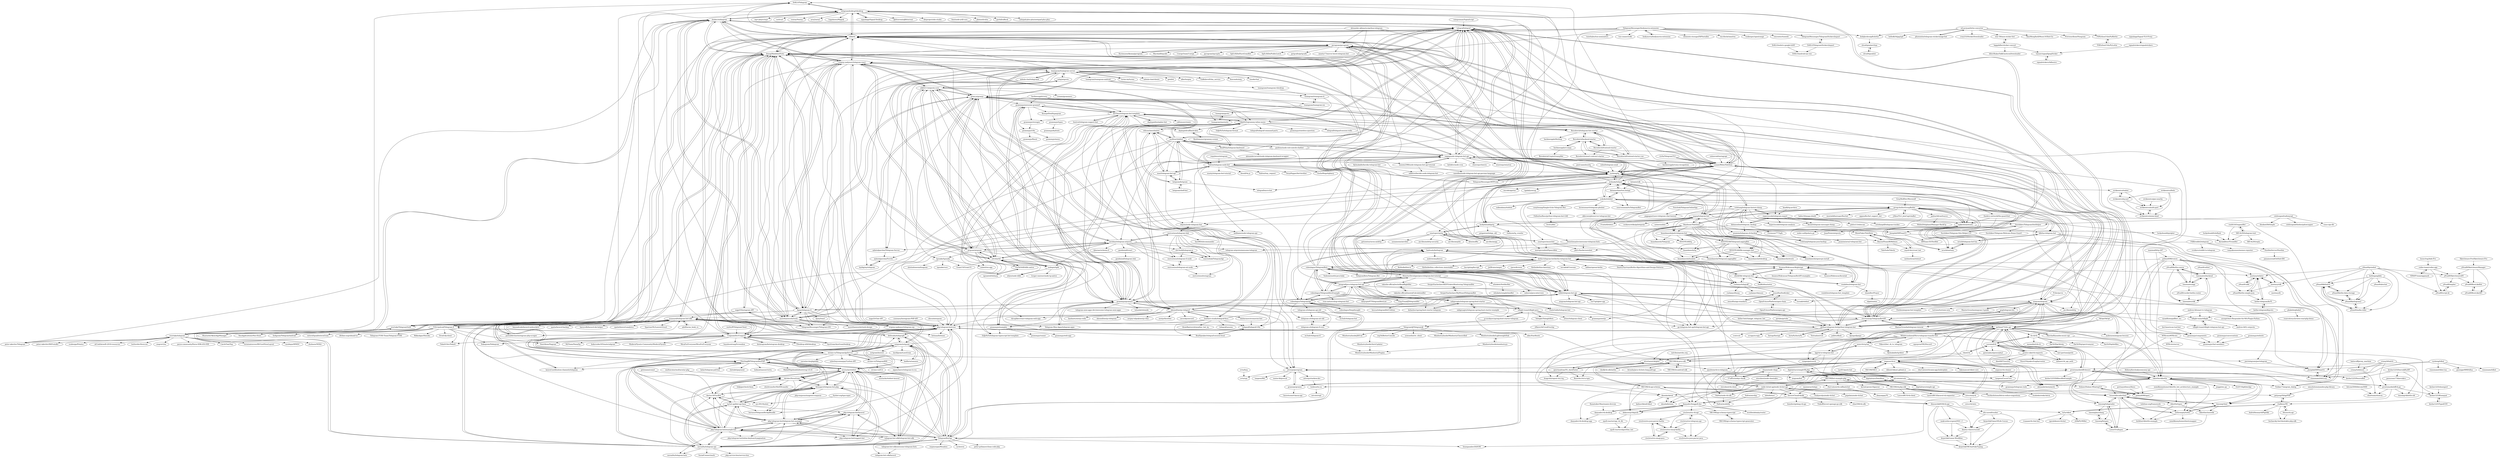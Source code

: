 digraph G {
"DrKLO/Telegram" -> "telegramdesktop/tdesktop" ["e"=1]
"zhukov/webogram" -> "evgeny-nadymov/telegram-react"
"zhukov/webogram" -> "telegramdesktop/tdesktop"
"zhukov/webogram" -> "vysheng/tg"
"zhukov/webogram" -> "DrKLO/Telegram" ["e"=1]
"zhukov/webogram" -> "tdlib/td"
"zhukov/webogram" -> "Ajaxy/telegram-tt"
"zhukov/webogram" -> "morethanwords/tweb"
"zhukov/webogram" -> "danog/MadelineProto"
"zhukov/webogram" -> "peter-iakovlev/Telegram" ["e"=1]
"zhukov/webogram" -> "yagop/node-telegram-bot-api"
"zhukov/webogram" -> "overtake/telegram"
"zhukov/webogram" -> "overtake/TelegramSwift" ["e"=1]
"zhukov/webogram" -> "php-telegram-bot/core"
"zhukov/webogram" -> "TelegramMessenger/Telegram-iOS" ["e"=1]
"zhukov/webogram" -> "telegraf/telegraf"
"tdlib/td" -> "tdlib/telegram-bot-api"
"tdlib/td" -> "telegramdesktop/tdesktop"
"tdlib/td" -> "TelegramMessenger/Telegram-iOS" ["e"=1]
"tdlib/td" -> "LonamiWebs/Telethon"
"tdlib/td" -> "evgeny-nadymov/telegram-react"
"tdlib/td" -> "danog/MadelineProto"
"tdlib/td" -> "DrKLO/Telegram" ["e"=1]
"tdlib/td" -> "UnigramDev/Unigram"
"tdlib/td" -> "vysheng/tg"
"tdlib/td" -> "TGX-Android/Telegram-X"
"tdlib/td" -> "zhukov/webogram"
"tdlib/td" -> "overtake/TelegramSwift" ["e"=1]
"tdlib/td" -> "morethanwords/tweb"
"tdlib/td" -> "pyrogram/pyrogram"
"tdlib/td" -> "Ajaxy/telegram-tt"
"J-Rios/TLG_JoinCaptchaBot" -> "group-butler/GroupButler" ["e"=1]
"pyrogram/pyrogram" -> "LonamiWebs/Telethon"
"pyrogram/pyrogram" -> "aiogram/aiogram"
"pyrogram/pyrogram" -> "eternnoir/pyTelegramBotAPI"
"pyrogram/pyrogram" -> "python-telegram-bot/python-telegram-bot"
"pyrogram/pyrogram" -> "KurimuzonAkuma/pyrogram" ["e"=1]
"pyrogram/pyrogram" -> "tdlib/telegram-bot-api"
"pyrogram/pyrogram" -> "tdlib/td"
"pyrogram/pyrogram" -> "MarshalX/tgcalls" ["e"=1]
"pyrogram/pyrogram" -> "UsergeTeam/Userge" ["e"=1]
"pyrogram/pyrogram" -> "pyrogram/tgcrypto" ["e"=1]
"pyrogram/pyrogram" -> "SpEcHiDe/PyroGramBot" ["e"=1]
"pyrogram/pyrogram" -> "danog/MadelineProto"
"pyrogram/pyrogram" -> "SpEcHiDe/PublicLeech" ["e"=1]
"pyrogram/pyrogram" -> "pytgcalls/pytgcalls" ["e"=1]
"pyrogram/pyrogram" -> "anasty17/mirror-leech-telegram-bot" ["e"=1]
"vysheng/tg" -> "danog/MadelineProto"
"vysheng/tg" -> "zhukov/webogram"
"vysheng/tg" -> "tdlib/td"
"vysheng/tg" -> "tvdstaaij/telegram-history-dump"
"vysheng/tg" -> "LonamiWebs/Telethon"
"vysheng/tg" -> "yagop/telegram-bot"
"vysheng/tg" -> "luckydonald/pytg"
"vysheng/tg" -> "telegramdesktop/tdesktop"
"vysheng/tg" -> "UnigramDev/Unigram"
"vysheng/tg" -> "nickoala/telepot"
"vysheng/tg" -> "TelegramMessenger/MTProxy" ["e"=1]
"vysheng/tg" -> "python-telegram-bot/python-telegram-bot"
"vysheng/tg" -> "DrKLO/Telegram" ["e"=1]
"vysheng/tg" -> "yagop/node-telegram-bot-api"
"vysheng/tg" -> "evgeny-nadymov/telegram-react"
"dmbaranov/evemovies-bot" -> "telegraf/telegraf-i18n" ["e"=1]
"aiogram/aiogram" -> "eternnoir/pyTelegramBotAPI"
"aiogram/aiogram" -> "LonamiWebs/Telethon"
"aiogram/aiogram" -> "Tishka17/aiogram_dialog" ["e"=1]
"aiogram/aiogram" -> "pyrogram/pyrogram"
"aiogram/aiogram" -> "python-telegram-bot/python-telegram-bot"
"aiogram/aiogram" -> "MasterGroosha/aiogram-3-guide" ["e"=1]
"aiogram/aiogram" -> "Forden/aiogram-bot-template" ["e"=1]
"aiogram/aiogram" -> "aiogram/bot" ["e"=1]
"aiogram/aiogram" -> "tdlib/telegram-bot-api"
"aiogram/aiogram" -> "python273/vk_api"
"aiogram/aiogram" -> "mahenzon/aiogram-lessons" ["e"=1]
"aiogram/aiogram" -> "aio-libs/aiohttp" ["e"=1]
"aiogram/aiogram" -> "tortoise/tortoise-orm" ["e"=1]
"aiogram/aiogram" -> "vkbottle/vkbottle"
"aiogram/aiogram" -> "goq/telegram-list" ["e"=1]
"signalapp/Signal-Desktop" -> "telegramdesktop/tdesktop" ["e"=1]
"telegramdesktop/tdesktop" -> "DrKLO/Telegram" ["e"=1]
"telegramdesktop/tdesktop" -> "tdlib/td"
"telegramdesktop/tdesktop" -> "zhukov/webogram"
"telegramdesktop/tdesktop" -> "qbittorrent/qBittorrent" ["e"=1]
"telegramdesktop/tdesktop" -> "obsproject/obs-studio" ["e"=1]
"telegramdesktop/tdesktop" -> "pbatard/rufus" ["e"=1]
"telegramdesktop/tdesktop" -> "python-telegram-bot/python-telegram-bot"
"telegramdesktop/tdesktop" -> "gorhill/uBlock" ["e"=1]
"telegramdesktop/tdesktop" -> "notepad-plus-plus/notepad-plus-plus" ["e"=1]
"telegramdesktop/tdesktop" -> "mpv-player/mpv" ["e"=1]
"telegramdesktop/tdesktop" -> "curl/curl" ["e"=1]
"telegramdesktop/tdesktop" -> "signalapp/Signal-Desktop" ["e"=1]
"telegramdesktop/tdesktop" -> "ventoy/Ventoy" ["e"=1]
"telegramdesktop/tdesktop" -> "aria2/aria2" ["e"=1]
"telegramdesktop/tdesktop" -> "topjohnwu/Magisk" ["e"=1]
"TelegramMessenger/MTProxy" -> "tdlib/td" ["e"=1]
"TelegramMessenger/MTProxy" -> "vysheng/tg" ["e"=1]
"TelegramMessenger/MTProxy" -> "LonamiWebs/Telethon" ["e"=1]
"TelegramMessenger/MTProxy" -> "danog/MadelineProto" ["e"=1]
"evgeny-nadymov/telegram-react" -> "Ajaxy/telegram-tt"
"evgeny-nadymov/telegram-react" -> "morethanwords/tweb"
"evgeny-nadymov/telegram-react" -> "zhukov/webogram"
"evgeny-nadymov/telegram-react" -> "tdlib/td"
"evgeny-nadymov/telegram-react" -> "danog/MadelineProto"
"evgeny-nadymov/telegram-react" -> "evgeny-nadymov/telegram-wp"
"evgeny-nadymov/telegram-react" -> "UnigramDev/Unigram"
"evgeny-nadymov/telegram-react" -> "gram-js/gramjs"
"evgeny-nadymov/telegram-react" -> "airgram/airgram"
"evgeny-nadymov/telegram-react" -> "eilvelia/tdl"
"evgeny-nadymov/telegram-react" -> "TelegramMessenger/Telegram-iOS" ["e"=1]
"evgeny-nadymov/telegram-react" -> "overtake/TelegramSwift" ["e"=1]
"evgeny-nadymov/telegram-react" -> "vysheng/tg"
"evgeny-nadymov/telegram-react" -> "alik0211/mtproto-core"
"evgeny-nadymov/telegram-react" -> "teamgram/teamgram-server"
"xtrime-ru/TelegramApiServer" -> "xtrime-ru/TelegramRSS"
"xtrime-ru/TelegramApiServer" -> "danog/MadelineProto"
"xtrime-ru/TelegramApiServer" -> "nutgram/nutgram"
"xtrime-ru/TelegramApiServer" -> "pwrtelegram/pwrtelegram" ["e"=1]
"xtrime-ru/TelegramApiServer" -> "yaroslavche/phptdlib"
"xtrime-ru/TelegramApiServer" -> "skrtdev/NovaGram"
"xtrime-ru/TelegramApiServer" -> "defstudio/telegraph" ["e"=1]
"xtrime-ru/TelegramApiServer" -> "westacks/telebot"
"xtrime-ru/TelegramApiServer" -> "cyberboysumanjay/Carbon-API" ["e"=1]
"xtrime-ru/TelegramApiServer" -> "badfarm/zanzara"
"xtrime-ru/TelegramApiServer" -> "php-telegram-bot/core"
"xtrime-ru/TelegramApiServer" -> "Eleirbag89/TelegramBotPHP"
"xtrime-ru/TelegramApiServer" -> "irazasyed/telegram-bot-sdk"
"TelegramMessenger/bodymovin-extension" -> "bodymovin/bodymovin-extension" ["e"=1]
"TelegramMessenger/bodymovin-extension" -> "TelegramMessenger/Telegram-iOS" ["e"=1]
"TelegramMessenger/bodymovin-extension" -> "tdlib/telegram-bot-api"
"TelegramMessenger/bodymovin-extension" -> "tdlib/td"
"TelegramMessenger/bodymovin-extension" -> "danog/MadelineProto"
"TelegramMessenger/bodymovin-extension" -> "elements-storage/ZXPInstaller" ["e"=1]
"TelegramMessenger/bodymovin-extension" -> "TelegramMessenger/TelegramStickersImport"
"TelegramMessenger/bodymovin-extension" -> "bodqhrohro/giftolottie"
"TelegramMessenger/bodymovin-extension" -> "ton-blockchain/ton" ["e"=1]
"TelegramMessenger/bodymovin-extension" -> "tonkeeper/opentonapi" ["e"=1]
"TelegramMessenger/bodymovin-extension" -> "evgeny-nadymov/telegram-react"
"TelegramMessenger/bodymovin-extension" -> "UnigramDev/Unigram"
"TelegramMessenger/bodymovin-extension" -> "toncenter/tonweb" ["e"=1]
"TelegramMessenger/bodymovin-extension" -> "tonwhales/ton-nominators" ["e"=1]
"TelegramMessenger/bodymovin-extension" -> "ton-connect/sdk" ["e"=1]
"vknet/vk" -> "negezor/vk-io" ["e"=1]
"vknet/vk" -> "voronind/vk" ["e"=1]
"vknet/vk" -> "python273/vk_api" ["e"=1]
"vknet/vk" -> "VKCOM/vk-java-sdk" ["e"=1]
"kotlin-telegram-bot/kotlin-telegram-bot" -> "InsanusMokrassar/ktgbotapi"
"kotlin-telegram-bot/kotlin-telegram-bot" -> "elbekD/kt-telegram-bot"
"kotlin-telegram-bot/kotlin-telegram-bot" -> "vendelieu/telegram-bot"
"kotlin-telegram-bot/kotlin-telegram-bot" -> "ruslanys/telegraff"
"kotlin-telegram-bot/kotlin-telegram-bot" -> "badoualy/kotlogram"
"kotlin-telegram-bot/kotlin-telegram-bot" -> "Kotlin/kotlinx-datetime" ["e"=1]
"kotlin-telegram-bot/kotlin-telegram-bot" -> "terrakok/Cicerone" ["e"=1]
"kotlin-telegram-bot/kotlin-telegram-bot" -> "aallam/openai-kotlin" ["e"=1]
"kotlin-telegram-bot/kotlin-telegram-bot" -> "DmitryTsyvtsyn/Kotlin-Algorithms-and-Design-Patterns" ["e"=1]
"kotlin-telegram-bot/kotlin-telegram-bot" -> "rubenlagus/TelegramBots"
"kotlin-telegram-bot/kotlin-telegram-bot" -> "Kotlin/kotlinx-io" ["e"=1]
"kotlin-telegram-bot/kotlin-telegram-bot" -> "Kotlin/kotlinx.collections.immutable" ["e"=1]
"kotlin-telegram-bot/kotlin-telegram-bot" -> "kscripting/kscript" ["e"=1]
"kotlin-telegram-bot/kotlin-telegram-bot" -> "JetBrains/amper" ["e"=1]
"kotlin-telegram-bot/kotlin-telegram-bot" -> "rjaros/kvision" ["e"=1]
"egramtel/tdsharp" -> "ForNeVeR/tdlib.native" ["e"=1]
"peter-iakovlev/Telegram" -> "overtake/telegram" ["e"=1]
"paul-nameless/tg" -> "vysheng/tg" ["e"=1]
"overtake/TelegramSwift" -> "overtake/telegram" ["e"=1]
"mahenzon/aiogram-lessons" -> "aiogram/aiogram" ["e"=1]
"expectocode/telegram-export" -> "tvdstaaij/telegram-history-dump"
"expectocode/telegram-export" -> "psamim/telegram-cli-backup"
"expectocode/telegram-export" -> "fabianonline/telegram_backup"
"expectocode/telegram-export" -> "Kosat/telegram-messages-dump"
"expectocode/telegram-export" -> "estebanpdl/telegram-tracker" ["e"=1]
"expectocode/telegram-export" -> "pielco11/telescan" ["e"=1]
"expectocode/telegram-export" -> "expectocode/telegram-analysis"
"InsanusMokrassar/ktgbotapi" -> "kotlin-telegram-bot/kotlin-telegram-bot"
"InsanusMokrassar/ktgbotapi" -> "InsanusMokrassar/TelegramBotAPI-examples"
"InsanusMokrassar/ktgbotapi" -> "elbekD/kt-telegram-bot"
"InsanusMokrassar/ktgbotapi" -> "vendelieu/telegram-bot"
"InsanusMokrassar/ktgbotapi" -> "ruslanys/telegraff"
"InsanusMokrassar/ktgbotapi" -> "meetacy/wdater"
"InsanusMokrassar/ktgbotapi" -> "InsanusMokrassar/krontab"
"turms-im/turms" -> "teamgram/teamgram-server" ["e"=1]
"digitalstars/simpleVK-php" -> "digitalstars/DataBase"
"digitalstars/simpleVK-php" -> "digitalstars/simple-api"
"digitalstars/simpleVK-php" -> "iSa1vatore/vk-callback-bot"
"digitalstars/simpleVK-php" -> "VKCOM/bot-example-php"
"Whiletruedoend/Vk-to-telegram-transfer-bot" -> "seniv/vk-tg-bot"
"Whiletruedoend/Vk-to-telegram-transfer-bot" -> "python273/vk_api"
"Whiletruedoend/Vk-to-telegram-transfer-bot" -> "Kylmakalle/tgvkbot"
"Whiletruedoend/Vk-to-telegram-transfer-bot" -> "ekonda/sketal"
"Whiletruedoend/Vk-to-telegram-transfer-bot" -> "lgg/vk-to-telegram-bot"
"Whiletruedoend/Vk-to-telegram-transfer-bot" -> "qwertyadrian/TG_AutoPoster"
"Whiletruedoend/Vk-to-telegram-transfer-bot" -> "alcortazzo/vktgbot"
"Whiletruedoend/Vk-to-telegram-transfer-bot" -> "vkbottle/vkbottle"
"Whiletruedoend/Vk-to-telegram-transfer-bot" -> "prostomarkeloff/vkwave"
"Whiletruedoend/Vk-to-telegram-transfer-bot" -> "Nikovit/bot_vk_to_telegram"
"Whiletruedoend/Vk-to-telegram-transfer-bot" -> "egorprnn/VK2Discord"
"teamgram/teamgram-server" -> "nebula-chat/telegramd" ["e"=1]
"teamgram/teamgram-server" -> "xelaj/mtproto" ["e"=1]
"teamgram/teamgram-server" -> "loyldg/mytelegram"
"teamgram/teamgram-server" -> "aykutalparslan/Ferrite"
"teamgram/teamgram-server" -> "nebula-chat/clients" ["e"=1]
"teamgram/teamgram-server" -> "gotd/td" ["e"=1]
"teamgram/teamgram-server" -> "aykutalparslan/Telegram-Server"
"teamgram/teamgram-server" -> "teamgram/teamgram-android"
"teamgram/teamgram-server" -> "alberliu/gim" ["e"=1]
"teamgram/teamgram-server" -> "GoBelieveIO/im_service" ["e"=1]
"teamgram/teamgram-server" -> "evgeny-nadymov/telegram-react"
"teamgram/teamgram-server" -> "9seconds/mtg" ["e"=1]
"teamgram/teamgram-server" -> "tdlib/td"
"teamgram/teamgram-server" -> "turms-im/turms" ["e"=1]
"teamgram/teamgram-server" -> "tinode/chat" ["e"=1]
"MarshalX/yandex-music-api" -> "python273/vk_api" ["e"=1]
"MarshalX/yandex-music-api" -> "vkbottle/vkbottle" ["e"=1]
"formapro/telegram-bot-php" -> "unreal4u/telegram-api"
"formapro/telegram-bot-php" -> "skrtdev/NovaGram"
"formapro/telegram-bot-php" -> "php-telegram-bot/telegram-bot-manager"
"formapro/telegram-bot-php" -> "tg-bot-api/bot-api-base"
"formapro/telegram-bot-php" -> "php-enqueue/magento-enqueue"
"formapro/telegram-bot-php" -> "davtur19/TuriBot"
"formapro/telegram-bot-php" -> "westacks/telebot"
"formapro/telegram-bot-php" -> "borsaco/TelegramBotApiBundle"
"VKCOM/vk-php-sdk" -> "VKCOM/bot-example-php"
"VKCOM/vk-php-sdk" -> "LaravelRUS/vk-client" ["e"=1]
"VKCOM/vk-php-sdk" -> "digitalstars/simpleVK-php"
"VKCOM/vk-php-sdk" -> "LaravelRUS/laravel-vk-requester" ["e"=1]
"VKCOM/vk-php-sdk" -> "getjump/VkApiPHP"
"VKCOM/vk-php-sdk" -> "worksolutions/bitrix-reduce-migrations" ["e"=1]
"VKCOM/vk-php-sdk" -> "studiofact/wiki-bitrix" ["e"=1]
"eilvelia/tdl" -> "airgram/airgram"
"eilvelia/tdl" -> "ForNeVeR/tdlib.native"
"eilvelia/tdl" -> "nodegin/tglib"
"eilvelia/tdl" -> "gram-js/gramjs"
"eilvelia/tdl" -> "alik0211/mtproto-core"
"eilvelia/tdl" -> "zerobias/telegram-mtproto"
"eilvelia/tdl" -> "wfjsw/node-tdlib"
"eilvelia/tdl" -> "evgeny-nadymov/telegram-react"
"eilvelia/tdl" -> "telegraf/telegraf-i18n"
"vtr0n/TelegramTUI" -> "expectocode/telegram-export" ["e"=1]
"vtr0n/TelegramTUI" -> "vysheng/tg" ["e"=1]
"vtr0n/TelegramTUI" -> "LonamiWebs/Telethon" ["e"=1]
"danyadev/vk-desktop" -> "danyadev/longpoll-doc"
"danyadev/vk-desktop" -> "danyadev/vk-desktop-app"
"telegram-s/telegram-api-old" -> "telegram-s/telegram-mt-old"
"telegram-s/telegram-api-old" -> "telegram-s/telegram-tl-core"
"telegram-s/telegram-api-old" -> "ex3ndr/telegram-bot"
"ForNeVeR/tdlib.native" -> "egramtel/tdsharp" ["e"=1]
"ForNeVeR/tdlib.native" -> "eilvelia/tdl"
"VKCOM/vk-android-sdk" -> "VKCOM/vk-java-sdk" ["e"=1]
"ruslanys/telegraff" -> "elbekD/kt-telegram-bot"
"ruslanys/telegraff" -> "ruslanys/ifunny"
"ruslanys/telegraff" -> "InsanusMokrassar/ktgbotapi"
"ruslanys/telegraff" -> "ruslanys/vkmusic"
"ruslanys/telegraff" -> "kotlin-telegram-bot/kotlin-telegram-bot"
"ruslanys/telegraff" -> "zensoftio/ZenKicker"
"Naltox/airship" -> "Naltox/modelify"
"nebula-chat/telegramd" -> "teamgram/teamgram-server" ["e"=1]
"nebula-chat/telegramd" -> "aykutalparslan/Telegram-Server" ["e"=1]
"bodqhrohro/giftolottie" -> "sliva0/pixelart2tgs"
"alexander-akhmetov/python-telegram" -> "tdlib/td" ["e"=1]
"alexander-akhmetov/python-telegram" -> "LonamiWebs/Telethon" ["e"=1]
"alexander-akhmetov/python-telegram" -> "pyrogram/pyrogram" ["e"=1]
"alexander-akhmetov/python-telegram" -> "eilvelia/tdl" ["e"=1]
"nixsolutions/yandex-php-library" -> "getjump/VkApiPHP" ["e"=1]
"voronind/vk" -> "python273/vk_api"
"voronind/vk" -> "prawn-cake/vk-requests"
"voronind/vk" -> "dzhioev/vk_api_auth"
"voronind/vk" -> "alexanderlarin/aiovk"
"voronind/vk" -> "vk-cli/vk"
"voronind/vk" -> "last-partizan/pytils"
"voronind/vk" -> "vknet/vk" ["e"=1]
"voronind/vk" -> "VKCOM/vk-java-sdk"
"voronind/vk" -> "vladkens/VK"
"voronind/vk" -> "pymorphy2/pymorphy2" ["e"=1]
"qwertyadrian/TG_AutoPoster" -> "alcortazzo/vktgbot"
"qwertyadrian/TG_AutoPoster" -> "Bizordec/vk-to-tgm"
"qwertyadrian/TG_AutoPoster" -> "Aragroth/repost-vk-2-tg"
"VkOpt/VkOpt" -> "vk-cli/vk" ["e"=1]
"VkOpt/VkOpt" -> "python273/vk_api" ["e"=1]
"luckydonald/pytg" -> "luckydonald/pytgbot"
"luckydonald/pytg" -> "griganton/telepy_old"
"luckydonald/pytg" -> "vysheng/tg"
"luckydonald/pytg" -> "vhdmsm/tg_crawler"
"luckydonald/pytg" -> "yagop/telegram-bot"
"luckydonald/pytg" -> "szastupov/aiotg"
"EdJoPaTo/grammy-inline-menu" -> "RealPeha/telegram-keyboard"
"EdJoPaTo/grammy-inline-menu" -> "EdJoPaTo/telegram-typescript-bot-template"
"EdJoPaTo/grammy-inline-menu" -> "grammyjs/stateless-question"
"EdJoPaTo/grammy-inline-menu" -> "telegraf/telegraf-i18n"
"EdJoPaTo/grammy-inline-menu" -> "RealSpeaker/telegraf-session-local"
"EdJoPaTo/grammy-inline-menu" -> "bot-base/telegram-bot-template"
"EdJoPaTo/grammy-inline-menu" -> "Borodutch/telegram-bot-starter"
"EdJoPaTo/grammy-inline-menu" -> "grammyjs/nestjs"
"EdJoPaTo/grammy-inline-menu" -> "telegraf/telegraf-session-redis"
"EdJoPaTo/grammy-inline-menu" -> "grammyjs/grammY"
"EdJoPaTo/grammy-inline-menu" -> "deptyped/callback-data"
"EdJoPaTo/grammy-inline-menu" -> "EdJoPaTo/telegram-format"
"EdJoPaTo/grammy-inline-menu" -> "telegraf/telegraf-command-parts"
"EdJoPaTo/grammy-inline-menu" -> "telegraf/telegraf"
"EdJoPaTo/grammy-inline-menu" -> "edisonchee/slimbot"
"airgram/airgram" -> "eilvelia/tdl"
"airgram/airgram" -> "alik0211/mtproto-core"
"airgram/airgram" -> "gram-js/gramjs"
"airgram/airgram" -> "nodegin/tglib"
"airgram/airgram" -> "tgsnake/tgsnake"
"airgram/airgram" -> "mtcute/mtcute"
"airgram/airgram" -> "evgeny-nadymov/telegram-react"
"airgram/airgram" -> "zerobias/telegram-mtproto"
"airgram/airgram" -> "ForNeVeR/tdlib.native"
"airgram/airgram" -> "EdJoPaTo/grammy-inline-menu"
"airgram/airgram" -> "nitreojs/puregram"
"airgram/airgram" -> "ionbot/ion-app"
"Borodutch/telegram-bot-starter" -> "Borodutch/backend-starter"
"Borodutch/telegram-bot-starter" -> "Borodutch/frontend-starter-vue"
"Borodutch/telegram-bot-starter" -> "Borodutch/frontend-starter"
"Borodutch/telegram-bot-starter" -> "bot-base/telegram-bot-template"
"Borodutch/telegram-bot-starter" -> "backmeupplz/fixsleep"
"getjump/VkApiPHP" -> "vladkens/VK"
"RealPeha/telegram-keyboard" -> "alexandercerutti/node-telegram-keyboard-wrapper" ["e"=1]
"RealPeha/telegram-keyboard" -> "EdJoPaTo/grammy-inline-menu"
"RealPeha/telegram-keyboard" -> "telegraf/telegraf-i18n"
"tg-bot-api/bot-api-base" -> "davtur19/TuriBot"
"tg-bot-api/bot-api-base" -> "formapro/telegram-bot-php"
"tg-bot-api/bot-api-base" -> "php-telegram-bot/example-bot"
"tg-bot-api/bot-api-base" -> "php-telegram-bot/telegram-bot-manager"
"tg-bot-api/bot-api-base" -> "skrtdev/NovaGram"
"tg-bot-api/bot-api-base" -> "unreal4u/telegram-api"
"tg-bot-api/bot-api-base" -> "borsaco/TelegramBotApiBundle"
"tg-bot-api/bot-api-base" -> "php-telegram-bot/laravel"
"tg-bot-api/bot-api-base" -> "westacks/telebot"
"php-telegram-bot/laravel" -> "westacks/telebot"
"php-telegram-bot/laravel" -> "telegram-bot-sdk/telegram-bot-sdk"
"php-telegram-bot/laravel" -> "php-telegram-bot/telegram-bot-manager"
"php-telegram-bot/laravel" -> "php-telegram-bot/support-bot"
"php-telegram-bot/laravel" -> "php-telegram-bot/example-bot"
"xtrime-ru/TelegramRSS" -> "xtrime-ru/TelegramApiServer"
"xtrime-ru/TelegramRSS" -> "aigoncharov/telegram-to-rss"
"xtrime-ru/TelegramRSS" -> "xtrime-ru/ICA"
"telegram-s/telegram-mt-old" -> "telegram-s/telegram-tl-core"
"SevereCloud/vksdk" -> "himidori/golang-vk-api"
"SevereCloud/vksdk" -> "danyadev/longpoll-doc"
"SevereCloud/vksdk" -> "dimonchik0036/vk-api"
"SevereCloud/vksdk" -> "VKCOM/vk-api-schema"
"SevereCloud/vksdk" -> "Tinkoff/invest-openapi-go-sdk" ["e"=1]
"SevereCloud/vksdk" -> "elias506/vk-sdk"
"OpenFuturePlatform/open-chain" -> "OpenFuturePlatform/open-api"
"OpenFuturePlatform/open-chain" -> "zensoftio/ZenKicker"
"fdcore/vk.api" -> "vladkens/VK"
"fdcore/vk.api" -> "bocharsky-bw/vkontakte-php-sdk"
"nodegin/tglib" -> "k-egor-smirnov/node-tg-native"
"nodegin/tglib" -> "wfjsw/node-tdlib"
"nodegin/tglib" -> "eilvelia/tdl"
"ekonda/kutana" -> "ekonda/sketal"
"vysheng/tdbot" -> "Josepdal/DBTeamV2"
"vysheng/tdbot" -> "rizaumami/tdbot"
"vysheng/tdbot" -> "rizaumami/tdcli.lua"
"vysheng/tdbot" -> "rizaumami/tdbot.lua"
"vysheng/tdbot" -> "giuseppeM99/tdlua"
"davtur19/TuriBot" -> "skrtdev/NovaGram"
"davtur19/TuriBot" -> "sys-001/Sysbot"
"davtur19/TuriBot" -> "tg-bot-api/bot-api-base"
"elbekD/kt-telegram-bot" -> "InsanusMokrassar/ktgbotapi"
"elbekD/kt-telegram-bot" -> "ruslanys/telegraff"
"elbekD/kt-telegram-bot" -> "kotlin-telegram-bot/kotlin-telegram-bot"
"elbekD/kt-telegram-bot" -> "vendelieu/telegram-bot"
"elbekD/kt-telegram-bot" -> "DubKoldun/notes" ["e"=1]
"ciricc/easyvk" -> "node-vk-bot-api/node-vk-bot-api"
"ciricc/easyvk" -> "negezor/vk-io"
"ciricc/easyvk" -> "ciricc/vk-bots"
"bitcoin5000/bitcoin5000" -> "shueteam/shuecm"
"zensoftio/ZenKicker" -> "zensoftio/api-standarts"
"zensoftio/ZenKicker" -> "OpenFuturePlatform/open-chain"
"telegram-s/telegram-tl-core" -> "telegram-s/telegram-mt-old"
"telegram-s/telegram-tl-core" -> "ex3ndr/telegram-tl"
"digitalstars/simple-api" -> "digitalstars/DataBase"
"backmeupplz/ci-ninja" -> "Borodutch/CryptoGrannyBot"
"backmeupplz/ci-ninja" -> "Borodutch/backend-starter"
"Sysbot-org/tgscraper" -> "sys-001/Sysbot"
"iSa1vatore/vk-callback-bot" -> "danyaagay/TL"
"zensoftio/api-standarts" -> "zensoftio/ZenKicker"
"OpenFuturePlatform/open-api" -> "OpenFuturePlatform/open-chain"
"kirpichik/GameOfLife-Curses" -> "kirpichik/VKChatFakeTyping"
"kirpichik/GameOfLife-Curses" -> "dmitry-vlasov/russell"
"crinny/b0mb3r" -> "timoniq/vkbottle-old" ["e"=1]
"kirpichik/Linear-Workflow" -> "kirpichik/VKChatFakeTyping"
"morethanwords/tweb" -> "Ajaxy/telegram-tt"
"morethanwords/tweb" -> "evgeny-nadymov/telegram-react"
"morethanwords/tweb" -> "zhukov/webogram"
"morethanwords/tweb" -> "tdlib/td"
"morethanwords/tweb" -> "gram-js/gramjs"
"morethanwords/tweb" -> "evgeny-nadymov/telegram-wp"
"morethanwords/tweb" -> "TelegramMessenger/Telegram-iOS" ["e"=1]
"morethanwords/tweb" -> "overtake/TelegramSwift" ["e"=1]
"morethanwords/tweb" -> "morethanwords/tweb-design"
"morethanwords/tweb" -> "danog/MadelineProto"
"morethanwords/tweb" -> "TGX-Android/Telegram-X"
"morethanwords/tweb" -> "UnigramDev/Unigram"
"morethanwords/tweb" -> "tdlib/telegram-bot-api"
"morethanwords/tweb" -> "teamgram/teamgram-server"
"morethanwords/tweb" -> "Telegram-Mini-Apps/telegram-apps" ["e"=1]
"mgp25/Chat-API" -> "php-telegram-bot/core" ["e"=1]
"kotatogram/kotatogram-desktop" -> "UnigramDev/Unigram" ["e"=1]
"subzeroid/instagrapi" -> "LonamiWebs/Telethon" ["e"=1]
"Tishka17/aiogram_dialog" -> "aiogram/aiogram" ["e"=1]
"MasterGroosha/aiogram-3-guide" -> "aiogram/aiogram" ["e"=1]
"cosenary/Instagram-PHP-API" -> "php-telegram-bot/core" ["e"=1]
"nitreojs/puregram" -> "gramiojs/gramio"
"nitreojs/puregram" -> "tangenx/lfdi"
"nitreojs/puregram" -> "mtcute/mtcute"
"nitreojs/puregram" -> "nitreojs/starkow.dev"
"nitreojs/puregram" -> "evtn/rgx"
"nitreojs/puregram" -> "mntm-lib/precoil" ["e"=1]
"nitreojs/puregram" -> "tangenx/CocosCore"
"fent/node-ytdl-core" -> "telegraf/telegraf" ["e"=1]
"prostomarkeloff/vkwave" -> "vkbottle/vkbottle"
"prostomarkeloff/vkwave" -> "python273/vk_api"
"prostomarkeloff/vkwave" -> "deknowny/vkquick"
"prostomarkeloff/vkwave" -> "timoniq/telegrinder"
"prostomarkeloff/vkwave" -> "ekonda/kutana"
"prostomarkeloff/vkwave" -> "kesha1225/VkWaveBotExample"
"prostomarkeloff/vkwave" -> "timoniq/vbml"
"prostomarkeloff/vkwave" -> "prostomarkeloff/vk.py"
"prostomarkeloff/vkwave" -> "aiogram/bot" ["e"=1]
"prostomarkeloff/vkwave" -> "Tishka17/aiogram_dialog" ["e"=1]
"prostomarkeloff/vkwave" -> "kesha1225/NeuronBot"
"prostomarkeloff/vkwave" -> "tesseradecade/vbml"
"prostomarkeloff/vkwave" -> "danyadev/longpoll-doc"
"SergioViacheslaev/RZDTicketsMonitoring-TelegramBot" -> "SergioViacheslaev/MyWizardTelegramBot"
"ed-asriyan/lottie-converter" -> "hellodk34/jpg2gif"
"ed-asriyan/lottie-converter" -> "phoenixlzx/telegram-stickerimage-bot"
"ed-asriyan/lottie-converter" -> "bodqhrohro/giftolottie"
"ed-asriyan/lottie-converter" -> "rroy233/StickerDownloader"
"ed-asriyan/lottie-converter" -> "star-39/moe-sticker-bot"
"ed-asriyan/lottie-converter" -> "XiaoMengXinX/Music163bot-Go" ["e"=1]
"ed-asriyan/lottie-converter" -> "PreviousAlone/Nnngram" ["e"=1]
"ed-asriyan/lottie-converter" -> "FHPythonUtils/PyRlottie"
"alik0211/mtproto-core" -> "gram-js/gramjs"
"alik0211/mtproto-core" -> "airgram/airgram"
"alik0211/mtproto-core" -> "zerobias/telegram-mtproto"
"alik0211/mtproto-core" -> "eilvelia/tdl"
"alik0211/mtproto-core" -> "xelaj/mtproto" ["e"=1]
"alik0211/mtproto-core" -> "mtcute/mtcute"
"alik0211/mtproto-core" -> "nodegin/tglib"
"alik0211/mtproto-core" -> "nksmnf/nestjs-telegraf"
"alik0211/mtproto-core" -> "evgeny-nadymov/telegram-react"
"alik0211/mtproto-core" -> "grammyjs/grammY"
"alik0211/mtproto-core" -> "Lonami/grammers" ["e"=1]
"overtake/telegram" -> "peter-iakovlev/Telegram" ["e"=1]
"overtake/telegram" -> "overtake/TelegramSwift" ["e"=1]
"overtake/telegram" -> "peter-iakovlev/MtProtoKit" ["e"=1]
"overtake/telegram" -> "icodesign/Potatso" ["e"=1]
"overtake/telegram" -> "zhukov/webogram"
"overtake/telegram" -> "atConf/atswift-2016-resources" ["e"=1]
"overtake/telegram" -> "twitterdev/furni-ios" ["e"=1]
"overtake/telegram" -> "singro/v2ex" ["e"=1]
"overtake/telegram" -> "parse-community/Parse-SDK-iOS-OSX" ["e"=1]
"overtake/telegram" -> "CatchChat/Yep" ["e"=1]
"overtake/telegram" -> "terminatorover/RGCardViewLayout" ["e"=1]
"overtake/telegram" -> "vysheng/tg"
"overtake/telegram" -> "insidegui/WWDC" ["e"=1]
"overtake/telegram" -> "zhuhaow/NEKit" ["e"=1]
"overtake/telegram" -> "DrKLO/Telegram" ["e"=1]
"badfarm/zanzara" -> "nutgram/nutgram"
"adelf/acwa_book_ru" -> "irazasyed/telegram-bot-sdk" ["e"=1]
"telegram-bot-sdk/awesome-telegram-bots" -> "telegram-bot-sdk/laravel"
"TDesktop-x64/tdesktop" -> "UnigramDev/Unigram" ["e"=1]
"nksmnf/nestjs-telegraf" -> "nksmnf/nestjs-telegram"
"nksmnf/nestjs-telegraf" -> "feathers-studio/telegraf-docs"
"nksmnf/nestjs-telegraf" -> "grammyjs/nestjs"
"nksmnf/nestjs-telegraf" -> "telegraf/telegraf"
"nksmnf/nestjs-telegraf" -> "EdJoPaTo/grammy-inline-menu"
"nksmnf/nestjs-telegraf" -> "dmbaranov/evemovies-bot" ["e"=1]
"nksmnf/nestjs-telegraf" -> "grammyjs/grammY"
"nksmnf/nestjs-telegraf" -> "sergey-telpuk/nestjs-rbac" ["e"=1]
"nksmnf/nestjs-telegraf" -> "nestjs/throttler" ["e"=1]
"nksmnf/nestjs-telegraf" -> "necordjs/necord" ["e"=1]
"nksmnf/nestjs-telegraf" -> "vkruglikov/react-telegram-web-app" ["e"=1]
"nksmnf/nestjs-telegraf" -> "liaoliaots/nestjs-redis" ["e"=1]
"nksmnf/nestjs-telegraf" -> "bot-base/telegram-bot-template"
"nksmnf/nestjs-telegraf" -> "alik0211/mtproto-core"
"nksmnf/nestjs-telegraf" -> "nitreojs/puregram"
"Forichok/TelegramOnlineSpy" -> "pigpagnet/save-telegram-chat-history" ["e"=1]
"vkbottle/vkbottle" -> "prostomarkeloff/vkwave"
"vkbottle/vkbottle" -> "python273/vk_api"
"vkbottle/vkbottle" -> "tesseradecade/vbml"
"vkbottle/vkbottle" -> "timoniq/vbml"
"vkbottle/vkbottle" -> "nomilkinmyhome/vkbottle_bot_architecture_example"
"vkbottle/vkbottle" -> "timoniq/telegrinder"
"vkbottle/vkbottle" -> "vkbottle/types"
"vkbottle/vkbottle" -> "Tishka17/aiogram_dialog" ["e"=1]
"vkbottle/vkbottle" -> "exthrempty/tottle"
"vkbottle/vkbottle" -> "deknowny/vkquick"
"vkbottle/vkbottle" -> "jieggii/mc.py"
"vkbottle/vkbottle" -> "prostomarkeloff/vk.py"
"vkbottle/vkbottle" -> "GLEF1X/glQiwiApi" ["e"=1]
"vkbottle/vkbottle" -> "alexanderlarin/aiovk"
"vkbottle/vkbottle" -> "ekonda/kutana"
"KnorpelSenf/typegram" -> "grammyjs/types"
"aiogram/bot" -> "prostomarkeloff/vkwave" ["e"=1]
"LyoSU/quote-bot" -> "mtcute/mtcute" ["e"=1]
"whiskels/NotifierBot" -> "whiskels/simpleQuizBot"
"signalstickers/signalstickers" -> "teynav/signalApngSticker"
"gotzmann/comet" -> "skrtdev/NovaGram" ["e"=1]
"kesha1225/DnevnikRuAPI" -> "kesha1225/NeuronBot"
"kesha1225/DnevnikRuAPI" -> "paracosm17/dnevnikru"
"kesha1225/DnevnikRuAPI" -> "kesha1225/Kumquat"
"enricostara/telegram.link" -> "enricostara/termgram"
"enricostara/telegram.link" -> "dot-build/telegram-js"
"enricostara/telegram.link" -> "enricostara/telegram-mt-node"
"enricostara/telegram.link" -> "zerobias/telegram-mtproto"
"enricostara/telegram.link" -> "depoio/node-telegram-bot"
"enricostara/telegram.link" -> "enricostara/telegram-tl-node"
"enricostara/telegram.link" -> "fazo96/telecommander"
"enricostara/telegram.link" -> "sunriselink/TelegramApi"
"andrew-ld/smart-tv-telegram" -> "eyaadh/megadlbot_oss" ["e"=1]
"andrew-ld/smart-tv-telegram" -> "arunpt/Auto-Responder-for-WA-Plugin-Python"
"andrew-ld/smart-tv-telegram" -> "tdlight-team/tdlight"
"crinny/b0mb3r" -> "crinny/teleboost" ["e"=1]
"crinny/b0mb3r" -> "prostomarkeloff/vkwave" ["e"=1]
"crinny/b0mb3r" -> "vkbottle/vkbottle" ["e"=1]
"crinny/b0mb3r" -> "prostomarkeloff/vk.py" ["e"=1]
"gram-js/gramjs" -> "alik0211/mtproto-core"
"gram-js/gramjs" -> "grammyjs/grammY"
"gram-js/gramjs" -> "airgram/airgram"
"gram-js/gramjs" -> "eilvelia/tdl"
"gram-js/gramjs" -> "Ajaxy/telegram-tt"
"gram-js/gramjs" -> "mtcute/mtcute"
"gram-js/gramjs" -> "telegraf/telegraf"
"gram-js/gramjs" -> "LonamiWebs/Telethon"
"gram-js/gramjs" -> "bot-base/telegram-bot-template"
"gram-js/gramjs" -> "grammyjs/awesome-grammY"
"gram-js/gramjs" -> "morethanwords/tweb"
"gram-js/gramjs" -> "tgsnake/tgsnake"
"gram-js/gramjs" -> "evgeny-nadymov/telegram-react"
"gram-js/gramjs" -> "EdJoPaTo/grammy-inline-menu"
"gram-js/gramjs" -> "yagop/node-telegram-bot-api"
"yagop/telegram-bot" -> "Bambooir/TeleSeed"
"yagop/telegram-bot" -> "yukuku/telebot"
"yagop/telegram-bot" -> "topkecleon/otouto"
"yagop/telegram-bot" -> "group-butler/GroupButler"
"yagop/telegram-bot" -> "vysheng/tg"
"yagop/telegram-bot" -> "Josepdal/DBTeamV1"
"yagop/telegram-bot" -> "luckydonald/pytg"
"yagop/telegram-bot" -> "uziins/uzzbot"
"yagop/telegram-bot" -> "ldb/lua-telegram-bot"
"yagop/telegram-bot" -> "rizaumami/tdcli.lua"
"yagop/telegram-bot" -> "Imandaneshi/jack-telegram-bot"
"yagop/telegram-bot" -> "Surzhikov/TelegramSiteHelper"
"yagop/telegram-bot" -> "FruitieX/teleirc" ["e"=1]
"yagop/telegram-bot" -> "depoio/node-telegram-bot"
"yagop/telegram-bot" -> "rockneurotiko/pybotgram"
"westacks/telebot" -> "defstudio/telegraph" ["e"=1]
"westacks/telebot" -> "php-telegram-bot/laravel"
"westacks/telebot" -> "php-telegram-bot/telegram-bot-manager"
"westacks/telebot" -> "nutgram/nutgram"
"westacks/telebot" -> "skrtdev/NovaGram"
"westacks/telebot" -> "telegram-bot-sdk/telegram-bot-sdk"
"westacks/telebot" -> "davtur19/TuriBot"
"westacks/telebot" -> "formapro/telegram-bot-php"
"westacks/telebot" -> "westacks/telebot-laravel"
"westacks/telebot" -> "php-telegram-bot/support-bot"
"westacks/telebot" -> "irazasyed/telegram-bot-sdk"
"westacks/telebot" -> "php-telegram-bot/example-bot"
"westacks/telebot" -> "borsaco/TelegramBotApiBundle"
"westacks/telebot" -> "Eleirbag89/TelegramBotPHP"
"westacks/telebot" -> "tg-bot-api/bot-api-base"
"kshashov/spring-boot-starter-telegram" -> "xabgesagtx/telegram-spring-boot-starter"
"tdlight-team/tdlight-java" -> "tdlight-team/tdlight"
"tdlight-team/tdlight-java" -> "Telegram4J/Telegram4J"
"tdlight-team/tdlight-java" -> "p-vorobyev/spring-boot-starter-telegram"
"tdlight-team/tdlight-java" -> "tdlight-team/tdlight-telegram-bot-api"
"tdlight-team/tdlight-java" -> "rubenlagus/TelegramApi"
"tdlight-team/tdlight-java" -> "arloor/telegram-client"
"tdlight-team/tdlight-java" -> "pengrad/java-telegram-bot-api"
"tdlight-team/tdlight-java" -> "Teleight/TeleightBots"
"cmd410/OrigamiBot" -> "KeralaBots/TGramBot"
"cmd410/OrigamiBot" -> "SKY-ALIN/telegram-text"
"skrtdev/NovaGram" -> "fullpipe/check-them" ["e"=1]
"skrtdev/NovaGram" -> "davtur19/TuriBot"
"skrtdev/NovaGram" -> "formapro/telegram-bot-php"
"skrtdev/NovaGram" -> "westacks/telebot"
"skrtdev/NovaGram" -> "borsaco/TelegramBotApiBundle"
"skrtdev/NovaGram" -> "shishtransfer/ShiSHtransfer" ["e"=1]
"telegram-bot-sdk/telegram-bot-sdk" -> "php-telegram-bot/laravel"
"telegram-bot-sdk/telegram-bot-sdk" -> "westacks/telebot"
"telegram-bot-sdk/telegram-bot-sdk" -> "telegram-bot-sdk/laravel"
"telegram-bot-sdk/telegram-bot-sdk" -> "nutgram/nutgram"
"telegram-bot-sdk/telegram-bot-sdk" -> "irazasyed/telegram-bot-sdk"
"telegram-bot-sdk/telegram-bot-sdk" -> "telegram-bot-sdk/awesome-telegram-bots"
"telegram-bot-sdk/telegram-bot-sdk" -> "php-telegram-bot/telegram-bot-manager"
"telegram-bot-sdk/telegram-bot-sdk" -> "php-telegram-bot/example-bot"
"SergioViacheslaev/MyWizardTelegramBot" -> "SergioViacheslaev/RZDTicketsMonitoring-TelegramBot"
"prostomarkeloff/vk.py" -> "shueteam/shuecm"
"prostomarkeloff/vk.py" -> "kesha1225/Kumquat"
"prostomarkeloff/vk.py" -> "timoniq/vbml"
"prostomarkeloff/vk.py" -> "timoniq/vkbottle-old"
"deknowny/vkquick" -> "danyadev/longpoll-doc"
"deknowny/vkquick" -> "epoll-reactor/algorithm_bot"
"deknowny/vkquick" -> "epoll-reactor/cpp_vk_lib"
"InsanusMokrassar/TelegramBotAPI-examples" -> "InsanusMokrassar/ktgbotapi"
"DrKLO/webrtc-google-h265" -> "DrKLO/android-aac-enc"
"Borodutch/backend-starter" -> "Borodutch/frontend-starter-vue"
"Borodutch/backend-starter" -> "Borodutch/frontend-starter"
"Borodutch/backend-starter" -> "Borodutch/telegram-bot-starter"
"Borodutch/backend-starter" -> "backmeupplz/ci-ninja"
"Borodutch/backend-starter" -> "Borodutch/smart-contract-starter"
"phabelio/phabel" -> "tdlight-team/tdlight"
"phabelio/phabel" -> "ivanvoitovych/viewi-reactphp-demo"
"enricostara/telegram-mt-node" -> "enricostara/telegram-tl-node"
"enricostara/telegram-mt-node" -> "enricostara/termgram"
"vkbottle/choicelib" -> "LeeeeT/valtypes"
"alcortazzo/vktgbot" -> "Bizordec/vk-to-tgm"
"alcortazzo/vktgbot" -> "qwertyadrian/TG_AutoPoster"
"alcortazzo/vktgbot" -> "lgg/vk-to-telegram-bot"
"alcortazzo/vktgbot" -> "ejnshtein/vk-to-telegram"
"alcortazzo/vktgbot" -> "Aragroth/repost-vk-2-tg"
"y9vad9/SketchwareManager" -> "y9vad9/BossLikeBot"
"y9vad9/SketchwareManager" -> "y9vad9/BossLikeAPI"
"y9vad9/SketchwareManager" -> "y9vad9/SketchwareAPI"
"Borodutch/frontend-starter-vue" -> "Borodutch/backend-starter"
"Borodutch/frontend-starter-vue" -> "Borodutch/telegram-bot-starter"
"Borodutch/frontend-starter-vue" -> "backmeupplz/voicy-recognition"
"danyadev/longpoll-doc" -> "danyadev/vk-desktop"
"danyadev/longpoll-doc" -> "deknowny/vkquick"
"danyadev/longpoll-doc" -> "worldwidebaby/router" ["e"=1]
"danyadev/longpoll-doc" -> "VKCOM/api-schema-typescript"
"danyadev/longpoll-doc" -> "iris2iris/iris-vk-api"
"crinny/teleboost" -> "shueteam/shuecm"
"tdlight-team/tdlight" -> "tdlight-team/tdlight-telegram-bot-api"
"tdlight-team/tdlight" -> "andrew-ld/LL-mtproto"
"deptyped/callback-data" -> "IlyaSemenov/grammy-scenes"
"vkbottle/types" -> "vkbottle/choicelib"
"vkbottle/types" -> "tesseradecade/vbml"
"vkbottle/types" -> "krilifon/vkbottle-example"
"enricostara/telegram-tl-node" -> "enricostara/telegram-mt-node"
"tesseradecade/vbml" -> "exthrempty/tottle"
"tesseradecade/vbml" -> "timoniq/telegrinder"
"tesseradecade/vbml" -> "krilifon/vkbottle-example"
"tesseradecade/vbml" -> "LeeeeT/valtypes"
"tesseradecade/vbml" -> "timoniq/vbml"
"tesseradecade/vbml" -> "vkbottle/types"
"y9san9/kotlin-data-storage" -> "y9san9/kb0mb3r"
"y9san9/kotlin-data-storage" -> "y9san9/kotlogram2"
"VKCOM/api-schema-typescript-generator" -> "VKCOM/api-schema-typescript"
"VIPAPP-team/appmark" -> "codee-team/codee-app"
"iris2iris/iris-vk-api" -> "iris2iris/iris-json-parser-kotlin"
"iris2iris/iris-vk-api" -> "iris2iris/iris-telegram-api"
"iris2iris/iris-vk-api" -> "iris2iris/iris-json-parser-java"
"iris2iris/iris-vk-api" -> "iris2iris/iris-emoji-kotlin"
"digitalstars/DataBase" -> "digitalstars/simple-api"
"iris2iris/iris-emoji-kotlin" -> "iris2iris/iris-json-parser-kotlin"
"iris2iris/iris-emoji-kotlin" -> "iris2iris/iris-json-parser-java"
"iris2iris/iris-emoji-kotlin" -> "iris2iris/iris-emoji-java"
"y9san9/mafia-roller" -> "y9san9/kb0mb3r"
"y9san9/mafia-roller" -> "y9san9/kotlogram2"
"iris2iris/iris-emoji-java" -> "iris2iris/iris-json-parser-kotlin"
"iris2iris/iris-emoji-java" -> "iris2iris/iris-emoji-kotlin"
"timoniq/vbml" -> "exthrempty/tottle"
"timoniq/vbml" -> "vkbottle/choicelib"
"timoniq/vbml" -> "tesseradecade/vbml"
"kesha1225/shuexpert" -> "kesha1225/Kumquat"
"y9san9/kb0mb3r" -> "y9san9/kotlogram2"
"y9san9/kb0mb3r" -> "y9san9/mafia-roller"
"y9san9/kb0mb3r" -> "y9san9/kotlin-data-storage"
"y9san9/kotlogram2" -> "y9san9/kb0mb3r"
"y9san9/kotlogram2" -> "y9san9/mafia-roller"
"y9san9/kotlogram2" -> "y9san9/kotlin-data-storage"
"y9vad9/BossLikeBot" -> "y9vad9/BossLikeAPI"
"y9vad9/BossLikeAPI" -> "y9vad9/BossLikeBot"
"iris2iris/iris-json-parser-kotlin" -> "iris2iris/iris-emoji-kotlin"
"iris2iris/iris-json-parser-kotlin" -> "iris2iris/iris-emoji-java"
"exthrempty/tottle" -> "tesseradecade/vbml"
"exthrempty/tottle" -> "timoniq/vbml"
"exthrempty/tottle" -> "krilifon/vkbottle-example"
"exthrempty/tottle" -> "nomilkinmyhome/elasticmapper"
"kesha1225/Kumquat" -> "kesha1225/TypedCSV"
"yukuku/telebot" -> "yagop/telegram-bot"
"yukuku/telebot" -> "sooyhwang/Simple-Echo-Telegram-Bot"
"yukuku/telebot" -> "datamachine/twx.botapi"
"yukuku/telebot" -> "nickoala/telepot"
"yukuku/telebot" -> "topkecleon/otouto"
"yukuku/telebot" -> "DenisIzmaylov/awesome-telegram-bots" ["e"=1]
"yukuku/telebot" -> "mikeadamz/telebot"
"yukuku/telebot" -> "szastupov/musicbot"
"yukuku/telebot" -> "MasterGroosha/telegram-tutorial" ["e"=1]
"yukuku/telebot" -> "luckydonald/pytg"
"yukuku/telebot" -> "brownsmart/telegram-plexbot"
"yukuku/telebot" -> "sourcesimian/txTelegramBot"
"yukuku/telebot" -> "martijnrondeel/SpeechBot"
"yukuku/telebot" -> "tvdstaaij/telegram-history-dump"
"yukuku/telebot" -> "group-butler/GroupButler"
"python-telegram-bot/python-telegram-bot" -> "eternnoir/pyTelegramBotAPI"
"python-telegram-bot/python-telegram-bot" -> "LonamiWebs/Telethon"
"python-telegram-bot/python-telegram-bot" -> "aiogram/aiogram"
"python-telegram-bot/python-telegram-bot" -> "telegramdesktop/tdesktop"
"python-telegram-bot/python-telegram-bot" -> "pyrogram/pyrogram"
"python-telegram-bot/python-telegram-bot" -> "nickoala/telepot"
"python-telegram-bot/python-telegram-bot" -> "yagop/node-telegram-bot-api"
"python-telegram-bot/python-telegram-bot" -> "fastapi/fastapi" ["e"=1]
"python-telegram-bot/python-telegram-bot" -> "InstaPy/InstaPy" ["e"=1]
"python-telegram-bot/python-telegram-bot" -> "Textualize/rich" ["e"=1]
"python-telegram-bot/python-telegram-bot" -> "telegraf/telegraf"
"python-telegram-bot/python-telegram-bot" -> "pallets/flask" ["e"=1]
"python-telegram-bot/python-telegram-bot" -> "django/django" ["e"=1]
"python-telegram-bot/python-telegram-bot" -> "ccxt/ccxt" ["e"=1]
"python-telegram-bot/python-telegram-bot" -> "scrapy/scrapy" ["e"=1]
"pytube/pytube" -> "python-telegram-bot/python-telegram-bot" ["e"=1]
"eternnoir/pyTelegramBotAPI" -> "python-telegram-bot/python-telegram-bot"
"eternnoir/pyTelegramBotAPI" -> "aiogram/aiogram"
"eternnoir/pyTelegramBotAPI" -> "LonamiWebs/Telethon"
"eternnoir/pyTelegramBotAPI" -> "pyrogram/pyrogram"
"eternnoir/pyTelegramBotAPI" -> "nickoala/telepot"
"eternnoir/pyTelegramBotAPI" -> "python273/vk_api"
"eternnoir/pyTelegramBotAPI" -> "yagop/node-telegram-bot-api"
"eternnoir/pyTelegramBotAPI" -> "telegraf/telegraf"
"eternnoir/pyTelegramBotAPI" -> "tdlib/telegram-bot-api"
"eternnoir/pyTelegramBotAPI" -> "rubenlagus/TelegramBots"
"eternnoir/pyTelegramBotAPI" -> "goq/telegram-list" ["e"=1]
"eternnoir/pyTelegramBotAPI" -> "MasterGroosha/telegram-tutorial" ["e"=1]
"eternnoir/pyTelegramBotAPI" -> "go-telegram-bot-api/telegram-bot-api" ["e"=1]
"eternnoir/pyTelegramBotAPI" -> "php-telegram-bot/core"
"eternnoir/pyTelegramBotAPI" -> "vysheng/tg"
"yagop/node-telegram-bot-api" -> "telegraf/telegraf"
"yagop/node-telegram-bot-api" -> "mullwar/telebot"
"yagop/node-telegram-bot-api" -> "grammyjs/grammY"
"yagop/node-telegram-bot-api" -> "python-telegram-bot/python-telegram-bot"
"yagop/node-telegram-bot-api" -> "Naltox/telegram-node-bot"
"yagop/node-telegram-bot-api" -> "hosein2398/node-telegram-bot-api-tutorial"
"yagop/node-telegram-bot-api" -> "kelektiv/node-cron" ["e"=1]
"yagop/node-telegram-bot-api" -> "php-telegram-bot/core"
"yagop/node-telegram-bot-api" -> "eternnoir/pyTelegramBotAPI"
"yagop/node-telegram-bot-api" -> "LonamiWebs/Telethon"
"yagop/node-telegram-bot-api" -> "gram-js/gramjs"
"yagop/node-telegram-bot-api" -> "zhukov/webogram"
"yagop/node-telegram-bot-api" -> "go-telegram-bot-api/telegram-bot-api" ["e"=1]
"yagop/node-telegram-bot-api" -> "cheeriojs/cheerio" ["e"=1]
"yagop/node-telegram-bot-api" -> "winstonjs/winston" ["e"=1]
"knadh/tg-archive" -> "expectocode/telegram-export" ["e"=1]
"TGX-Android/Telegram-X" -> "tdlib/td"
"TGX-Android/Telegram-X" -> "NekoX-Dev/NekoX" ["e"=1]
"TGX-Android/Telegram-X" -> "Nekogram/Nekogram" ["e"=1]
"TGX-Android/Telegram-X" -> "Telegram-FOSS-Team/Telegram-FOSS" ["e"=1]
"TGX-Android/Telegram-X" -> "UnigramDev/Unigram"
"TGX-Android/Telegram-X" -> "NextAlone/Nagram" ["e"=1]
"TGX-Android/Telegram-X" -> "DrKLO/Telegram" ["e"=1]
"TGX-Android/Telegram-X" -> "RikkaApps/Shizuku" ["e"=1]
"TGX-Android/Telegram-X" -> "Droid-ify/client" ["e"=1]
"TGX-Android/Telegram-X" -> "MuntashirAkon/AppManager" ["e"=1]
"TGX-Android/Telegram-X" -> "NeoApplications/Neo-Store" ["e"=1]
"TGX-Android/Telegram-X" -> "forkgram/TelegramAndroid" ["e"=1]
"TGX-Android/Telegram-X" -> "exteraSquad/exteraGram" ["e"=1]
"TGX-Android/Telegram-X" -> "telegramdesktop/tdesktop"
"TGX-Android/Telegram-X" -> "d4rken-org/sdmaid-se" ["e"=1]
"php-telegram-bot/core" -> "irazasyed/telegram-bot-sdk"
"php-telegram-bot/core" -> "TelegramBot/Api"
"php-telegram-bot/core" -> "php-telegram-bot/example-bot"
"php-telegram-bot/core" -> "danog/MadelineProto"
"php-telegram-bot/core" -> "Eleirbag89/TelegramBotPHP"
"php-telegram-bot/core" -> "unreal4u/telegram-api"
"php-telegram-bot/core" -> "botman/botman" ["e"=1]
"php-telegram-bot/core" -> "Imangazaliev/DiDOM" ["e"=1]
"php-telegram-bot/core" -> "php-telegram-bot/telegram-bot-manager"
"php-telegram-bot/core" -> "postaddictme/instagram-php-scraper" ["e"=1]
"php-telegram-bot/core" -> "laravel-notification-channels/telegram" ["e"=1]
"php-telegram-bot/core" -> "mgp25/Instagram-API" ["e"=1]
"php-telegram-bot/core" -> "defstudio/telegraph" ["e"=1]
"php-telegram-bot/core" -> "nikic/FastRoute" ["e"=1]
"php-telegram-bot/core" -> "formapro/telegram-bot-php"
"Sketchware-Pro/Sketchware-Pro" -> "y9vad9/SketchwareManager" ["e"=1]
"wiz0u/WTelegramClient" -> "UnigramDev/Unigram" ["e"=1]
"grammyjs/awesome-grammY" -> "grammyjs/examples"
"grammyjs/awesome-grammY" -> "bot-base/telegram-bot-template"
"grammyjs/awesome-grammY" -> "grammyjs/storages"
"grammyjs/awesome-grammY" -> "KnorpelSenf/typegram"
"grammyjs/awesome-grammY" -> "grammyjs/i18n"
"grammyjs/awesome-grammY" -> "grammyjs/components"
"grammyjs/awesome-grammY" -> "grammyjs/grammY"
"tdlib/telegram-bot-api" -> "tdlib/td"
"tdlib/telegram-bot-api" -> "danog/MadelineProto"
"tdlib/telegram-bot-api" -> "LonamiWebs/Telethon"
"tdlib/telegram-bot-api" -> "pyrogram/pyrogram"
"tdlib/telegram-bot-api" -> "aiogram/aiogram"
"tdlib/telegram-bot-api" -> "telegraf/telegraf"
"tdlib/telegram-bot-api" -> "go-telegram-bot-api/telegram-bot-api" ["e"=1]
"tdlib/telegram-bot-api" -> "eternnoir/pyTelegramBotAPI"
"tdlib/telegram-bot-api" -> "php-telegram-bot/core"
"tdlib/telegram-bot-api" -> "tucnak/telebot" ["e"=1]
"tdlib/telegram-bot-api" -> "grammyjs/grammY"
"tdlib/telegram-bot-api" -> "aiogram/telegram-bot-api" ["e"=1]
"tdlib/telegram-bot-api" -> "python-telegram-bot/python-telegram-bot"
"tdlib/telegram-bot-api" -> "reo7sp/tgbot-cpp" ["e"=1]
"tdlib/telegram-bot-api" -> "yagop/node-telegram-bot-api"
"rubenlagus/TelegramBotsExample" -> "rubenlagus/TelegramBots"
"rubenlagus/TelegramBotsExample" -> "MonsterDeveloper/java-telegram-bot-tutorial"
"rubenlagus/TelegramBotsExample" -> "pengrad/java-telegram-bot-api"
"rubenlagus/TelegramBotsExample" -> "rubenlagus/TelegramApi"
"rubenlagus/TelegramBotsExample" -> "xabgesagtx/telegram-spring-boot-starter"
"rubenlagus/TelegramBotsExample" -> "Eng-Fouad/JTelegramBot"
"rubenlagus/TelegramBotsExample" -> "ivan-zaitsev/shop-telegram-bot" ["e"=1]
"rubenlagus/TelegramBotsExample" -> "danyspin97/TelegramBotsList" ["e"=1]
"irazasyed/telegram-bot-sdk" -> "php-telegram-bot/core"
"irazasyed/telegram-bot-sdk" -> "TelegramBot/Api"
"irazasyed/telegram-bot-sdk" -> "laravel-notification-channels/telegram" ["e"=1]
"irazasyed/telegram-bot-sdk" -> "danog/MadelineProto"
"irazasyed/telegram-bot-sdk" -> "unreal4u/telegram-api"
"irazasyed/telegram-bot-sdk" -> "botman/botman" ["e"=1]
"irazasyed/telegram-bot-sdk" -> "defstudio/telegraph" ["e"=1]
"irazasyed/telegram-bot-sdk" -> "Eleirbag89/TelegramBotPHP"
"irazasyed/telegram-bot-sdk" -> "adelf/acwa_book_ru" ["e"=1]
"irazasyed/telegram-bot-sdk" -> "beyondcode/laravel-websockets" ["e"=1]
"irazasyed/telegram-bot-sdk" -> "westacks/telebot"
"irazasyed/telegram-bot-sdk" -> "spatie/laravel-backup" ["e"=1]
"irazasyed/telegram-bot-sdk" -> "barryvdh/laravel-ide-helper" ["e"=1]
"irazasyed/telegram-bot-sdk" -> "spatie/laravel-analytics" ["e"=1]
"irazasyed/telegram-bot-sdk" -> "SpartnerNL/Laravel-Excel" ["e"=1]
"grammyjs/grammY" -> "telegraf/telegraf"
"grammyjs/grammY" -> "bot-base/telegram-bot-template"
"grammyjs/grammY" -> "gram-js/gramjs"
"grammyjs/grammY" -> "grammyjs/awesome-grammY"
"grammyjs/grammY" -> "Telegram-Mini-Apps/telegram-apps" ["e"=1]
"grammyjs/grammY" -> "grammyjs/examples"
"grammyjs/grammY" -> "yagop/node-telegram-bot-api"
"grammyjs/grammY" -> "mtcute/mtcute"
"grammyjs/grammY" -> "telegram-mini-apps-dev/awesome-telegram-mini-apps" ["e"=1]
"grammyjs/grammY" -> "EdJoPaTo/grammy-inline-menu"
"grammyjs/grammY" -> "nksmnf/nestjs-telegraf"
"grammyjs/grammY" -> "tdlib/telegram-bot-api"
"grammyjs/grammY" -> "nitreojs/puregram"
"grammyjs/grammY" -> "Ajaxy/telegram-tt"
"grammyjs/grammY" -> "teloxide/teloxide" ["e"=1]
"nickoala/telepot" -> "datamachine/twx.botapi"
"nickoala/telepot" -> "eternnoir/pyTelegramBotAPI"
"nickoala/telepot" -> "python-telegram-bot/python-telegram-bot"
"nickoala/telepot" -> "yukuku/telebot"
"nickoala/telepot" -> "vysheng/tg"
"nickoala/telepot" -> "LonamiWebs/Telethon"
"nickoala/telepot" -> "luckydonald/pytg"
"nickoala/telepot" -> "szastupov/aiotg"
"nickoala/telepot" -> "aiogram/aiogram"
"nickoala/telepot" -> "pyrogram/pyrogram"
"nickoala/telepot" -> "yagop/telegram-bot"
"nickoala/telepot" -> "php-telegram-bot/core"
"nickoala/telepot" -> "yagop/node-telegram-bot-api"
"nickoala/telepot" -> "encode/apistar" ["e"=1]
"nickoala/telepot" -> "tgalal/yowsup" ["e"=1]
"tgsnake/tgsnake" -> "tgsnake/core"
"tgsnake/tgsnake" -> "GramUS/GramUS"
"tgsnake/tgsnake" -> "ionbot/ion-app"
"tgsnake/tgsnake" -> "ubotindonesia/duagram"
"Ajaxy/telegram-tt" -> "morethanwords/tweb"
"Ajaxy/telegram-tt" -> "evgeny-nadymov/telegram-react"
"Ajaxy/telegram-tt" -> "gram-js/gramjs"
"Ajaxy/telegram-tt" -> "zhukov/webogram"
"Ajaxy/telegram-tt" -> "tdlib/td"
"Ajaxy/telegram-tt" -> "Ajaxy/teact"
"Ajaxy/telegram-tt" -> "grammyjs/grammY"
"Ajaxy/telegram-tt" -> "TelegramMessenger/Telegram-iOS" ["e"=1]
"Ajaxy/telegram-tt" -> "danog/MadelineProto"
"Ajaxy/telegram-tt" -> "overtake/TelegramSwift" ["e"=1]
"Ajaxy/telegram-tt" -> "UnigramDev/Unigram"
"Ajaxy/telegram-tt" -> "TGX-Android/Telegram-X"
"Ajaxy/telegram-tt" -> "tdlib/telegram-bot-api"
"Ajaxy/telegram-tt" -> "teamgram/teamgram-server"
"Ajaxy/telegram-tt" -> "evgeny-nadymov/telegram-wp"
"datamachine/twx.botapi" -> "sourcesimian/txTelegramBot"
"datamachine/twx.botapi" -> "nickoala/telepot"
"datamachine/twx.botapi" -> "yukuku/telebot"
"multiavatar/multiavatar-php" -> "skrtdev/NovaGram" ["e"=1]
"xelaj/mtproto" -> "teamgram/teamgram-server" ["e"=1]
"xelaj/mtproto" -> "alik0211/mtproto-core" ["e"=1]
"signalapp/Signal-TLS-Proxy" -> "signalstickers/signalstickers" ["e"=1]
"TelegramBot/Api" -> "php-telegram-bot/core"
"TelegramBot/Api" -> "irazasyed/telegram-bot-sdk"
"TelegramBot/Api" -> "unreal4u/telegram-api"
"TelegramBot/Api" -> "Eleirbag89/TelegramBotPHP"
"TelegramBot/Api" -> "danog/MadelineProto"
"TelegramBot/Api" -> "skrtdev/NovaGram"
"TelegramBot/Api" -> "formapro/telegram-bot-php"
"TelegramBot/Api" -> "php-telegram-bot/example-bot"
"TelegramBot/Api" -> "westacks/telebot"
"TelegramBot/Api" -> "wapmorgan/Morphos" ["e"=1]
"TelegramBot/Api" -> "nutgram/nutgram"
"TelegramBot/Api" -> "php-telegram-bot/telegram-bot-manager"
"TelegramBot/Api" -> "cycle/orm" ["e"=1]
"TelegramBot/Api" -> "Imangazaliev/DiDOM" ["e"=1]
"TelegramBot/Api" -> "peter-gribanov/clean-code-php" ["e"=1]
"tdlight-team/tdlight-telegram-bot-api" -> "tdlight-team/tdlight"
"mullwar/telebot" -> "telegraf/telegraf"
"mullwar/telebot" -> "edisonchee/slimbot"
"mullwar/telebot" -> "yagop/node-telegram-bot-api"
"mullwar/telebot" -> "botgram/botgram"
"mullwar/telebot" -> "Naltox/telegram-node-bot"
"mullwar/telebot" -> "mast/telegram-bot-api"
"mullwar/telebot" -> "thedevs-network/the-guard-bot" ["e"=1]
"mullwar/telebot" -> "EdJoPaTo/grammy-inline-menu"
"mullwar/telebot" -> "RealPeha/telegram-keyboard"
"mullwar/telebot" -> "gram-js/gramjs"
"mullwar/telebot" -> "guidone/node-red-contrib-chatbot" ["e"=1]
"mullwar/telebot" -> "hosein2398/node-telegram-bot-api-tutorial"
"mullwar/telebot" -> "grammyjs/grammY"
"mullwar/telebot" -> "irazasyed/telegram-bot-sdk"
"mullwar/telebot" -> "zerobias/telegram-mtproto"
"nutgram/nutgram" -> "defstudio/telegraph" ["e"=1]
"nutgram/nutgram" -> "nutgram/laravel"
"nutgram/nutgram" -> "westacks/telebot"
"nutgram/nutgram" -> "badfarm/zanzara"
"nutgram/nutgram" -> "xtrime-ru/TelegramApiServer"
"nutgram/nutgram" -> "telegram-bot-sdk/telegram-bot-sdk"
"nutgram/nutgram" -> "skrtdev/NovaGram"
"nutgram/nutgram" -> "laraXgram/LaraGram" ["e"=1]
"nutgram/nutgram" -> "danog/MadelineProto"
"nutgram/nutgram" -> "TelegramBot/Api"
"nutgram/nutgram" -> "irazasyed/telegram-bot-sdk"
"nutgram/nutgram" -> "php-telegram-bot/core"
"luckydonald/pytgbot" -> "KeralaBots/TGramBot"
"grammyjs/website" -> "grammyjs/chat-members"
"AlekseyKorshuk/yoomoney-api" -> "vkbottle/vkbottle" ["e"=1]
"taksebe-official/mentalCalculationBot" -> "taksebe-official/writeReadRightBot"
"mymmrac/telego" -> "SevereCloud/vksdk" ["e"=1]
"y9san9/prizebot" -> "y9san9/mafia-roller"
"y9san9/prizebot" -> "y9san9/kotlogram2"
"y9san9/prizebot" -> "meetacy/sdk"
"y9san9/prizebot" -> "meetacy/wdater"
"y9san9/prizebot" -> "y9san9/kb0mb3r"
"y9san9/prizebot" -> "kotlingang/kds"
"y9san9/prizebot" -> "y9vad9/SketchwareAPI"
"y9san9/prizebot" -> "y9vad9/script.kt"
"y9san9/catbot" -> "timemates/backend"
"mtcute/mtcute" -> "gramiojs/gramio"
"mtcute/mtcute" -> "Dubzer/Dubzer.WhatwgUrl"
"mtcute/mtcute" -> "polina4096/apex"
"mtcute/mtcute" -> "nitreojs/puregram"
"mtcute/mtcute" -> "grammyjs/telegram.tools"
"mtcute/mtcute" -> "teidesu/tei.su"
"psamim/telegram-cli-backup" -> "tvdstaaij/telegram-json-backup"
"psamim/telegram-cli-backup" -> "psamim/aria2-telegram-bot"
"reo7sp/tgbot-cpp" -> "tdlib/telegram-bot-api" ["e"=1]
"szastupov/aiotg" -> "szastupov/musicbot"
"szastupov/aiotg" -> "getsentry/raven-aiohttp" ["e"=1]
"szastupov/aiotg" -> "nonamenix/aioviber"
"szastupov/aiotg" -> "aio-libs/aiohttp-security" ["e"=1]
"szastupov/aiotg" -> "luckydonald/pytg"
"szastupov/aiotg" -> "aio-libs/aiojobs" ["e"=1]
"szastupov/aiotg" -> "klen/muffin" ["e"=1]
"szastupov/aiotg" -> "aio-libs/aiopg" ["e"=1]
"grammyjs/examples" -> "grammyjs/awesome-grammY"
"grammyjs/examples" -> "grammyjs/components"
"grammyjs/examples" -> "grammyjs/web-app"
"grammyjs/examples" -> "EdJoPaTo/telegram-typescript-bot-template"
"grammyjs/examples" -> "grammyjs/runner"
"star-39/moe-sticker-bot" -> "laggykiller/sticker-convert"
"mast/telegram-bot-api" -> "edisonchee/slimbot"
"mast/telegram-bot-api" -> "botgram/botgram"
"mast/telegram-bot-api" -> "Naltox/telegram-node-bot"
"mast/telegram-bot-api" -> "depoio/node-telegram-bot"
"Eleirbag89/TelegramBotPHP" -> "php-telegram-bot/core"
"Eleirbag89/TelegramBotPHP" -> "TelegramBot/Api"
"Eleirbag89/TelegramBotPHP" -> "irazasyed/telegram-bot-sdk"
"Eleirbag89/TelegramBotPHP" -> "unreal4u/telegram-api"
"Eleirbag89/TelegramBotPHP" -> "westacks/telebot"
"Eleirbag89/TelegramBotPHP" -> "php-telegram-bot/telegram-bot-manager"
"Eleirbag89/TelegramBotPHP" -> "php-telegram-bot/example-bot"
"Eleirbag89/TelegramBotPHP" -> "formapro/telegram-bot-php"
"Eleirbag89/TelegramBotPHP" -> "kolar/telegram-poll-bot"
"Eleirbag89/TelegramBotPHP" -> "danog/MadelineProto"
"Eleirbag89/TelegramBotPHP" -> "shetabit/payment" ["e"=1]
"Eleirbag89/TelegramBotPHP" -> "hekmatinasser/verta" ["e"=1]
"Eleirbag89/TelegramBotPHP" -> "davtur19/TuriBot"
"Eleirbag89/TelegramBotPHP" -> "laravel-notification-channels/telegram" ["e"=1]
"Eleirbag89/TelegramBotPHP" -> "MahdiMajidzadeh/bootstrap-v4-rtl" ["e"=1]
"batiscuff/proxy_machine" -> "crinny/teleboost"
"klen/muffin" -> "szastupov/aiotg" ["e"=1]
"depoio/node-telegram-bot" -> "mdibaiee/node-telegram-api"
"depoio/node-telegram-bot" -> "enricostara/telegram.link"
"teamgram/teamgram-tdesktop" -> "teamgram/teamgram-tt"
"strikeentco/geo-nearby" -> "strikeentco/multi-part"
"codee-team/codee-app" -> "y9vad9/script.kt"
"codee-team/codee-app" -> "VIPAPP-team/appmark"
"codee-team/codee-app" -> "y9vad9/SketchwareAPI"
"DrKLO/TelegramStickersImport" -> "TelegramMessenger/TelegramStickersImport"
"DrKLO/TelegramStickersImport" -> "DrKLO/android-aac-enc"
"grammyjs/i18n" -> "grammyjs/fluent"
"grammyjs/i18n" -> "grammyjs/menu"
"topkecleon/otouto" -> "wrxck/mattata"
"topkecleon/otouto" -> "Josepdal/DBTeamV1"
"topkecleon/otouto" -> "ender-null/polaris.py"
"topkecleon/otouto" -> "ldb/lua-telegram-bot"
"topkecleon/otouto" -> "group-butler/GroupButler"
"topkecleon/otouto" -> "JuanPotato/mtproto" ["e"=1]
"hi5z/vkbot" -> "ivaaaan/vk-chat-bot"
"hi5z/vkbot" -> "igoralekseev/vk-bot"
"hi5z/vkbot" -> "vladkens/VK"
"hi5z/vkbot" -> "z00k/PyVKBot"
"Borodutch/frontend-starter" -> "Borodutch/backend-starter"
"Borodutch/frontend-starter" -> "Borodutch/smart-contract-starter"
"Borodutch/frontend-starter" -> "Borodutch/telegram-bot-starter"
"Borodutch/frontend-starter" -> "Borodutch/frontend-starter-vue"
"teynav/signalApngSticker" -> "signalstickers/Adhesive"
"TelegramMessenger/TelegramStickersImport" -> "DrKLO/TelegramStickersImport"
"teamgram/teamgram-ios" -> "teamgram/marmota"
"teamgram/teamgram-ios" -> "teamgram/proto"
"teamgram/teamgram-ios" -> "teamgram/teamgram-tt"
"hosni-fraj/Aide-Pro" -> "codee-team/codee-app" ["e"=1]
"kesha1225/TypedCSV" -> "kesha1225/Kumquat"
"signalstickers/Adhesive" -> "teynav/signalApngSticker"
"Telegram4J/Telegram4J" -> "MindustryInside/MindustryPlugins"
"Telegram4J/Telegram4J" -> "MindustryInside/MindustryClassicified"
"Telegram4J/Telegram4J" -> "MindustryInside/AutoUpdater"
"Telegram4J/Telegram4J" -> "MindustryInside/JSEval"
"Telegram4J/Telegram4J" -> "MindustryInside/LightweightHub"
"Telegram4J/Telegram4J" -> "osp54/BetterConsole"
"Telegram4J/Telegram4J" -> "sowseefzer/tr_client"
"MindustryInside/AutoUpdater" -> "MindustryInside/MindustryPlugins"
"y9vad9/SketchwareAPI" -> "y9vad9/implier"
"y9vad9/SketchwareAPI" -> "y9vad9/BossLikeBot"
"negezor/vk-cleaner" -> "tangenx/CocosCore"
"teamgram/teamgram-tt" -> "teamgram/marmota"
"teamgram/teamgram-tt" -> "teamgram/teamgram-ios"
"iris2iris/iris-telegram-api" -> "iris2iris/iris-json-parser-java"
"iris2iris/iris-telegram-api" -> "iris2iris/iris-vk-api"
"iris2iris/iris-telegram-api" -> "iris2iris/iris-emoji-kotlin"
"grammyjs/types" -> "grammyjs/hydrate"
"MindustryInside/LightweightHub" -> "MindustryInside/mindustry.js"
"VKCOM/api-schema-typescript" -> "VKCOM/api-schema-typescript-generator"
"kotlingang/kds" -> "y9san9/kotlin-data-storage"
"kotlingang/kds" -> "y9san9/mafia-roller"
"kotlingang/kds" -> "y9san9/kb0mb3r"
"kotlingang/kds" -> "y9san9/kotlogram2"
"kotlingang/kds" -> "y9san9/alex-bot"
"nomilkinmyhome/vkbottle_bot_architecture_example" -> "exthrempty/tottle"
"nomilkinmyhome/vkbottle_bot_architecture_example" -> "tesseradecade/vbml"
"nomilkinmyhome/vkbottle_bot_architecture_example" -> "vkbottle/types"
"FHPythonUtils/PyLottie" -> "FHPythonUtils/PyRlottie"
"epoll-reactor/cpp_vk_lib" -> "epoll-reactor/algorithm_bot"
"y9vad9/script.kt" -> "y9vad9/implier"
"MindustryInside/mindustry.js" -> "MindustryInside/LightweightHub"
"MindustryInside/mindustry.js" -> "MindustryInside/MindustryPlugins"
"mgp25/Instagram-API" -> "danog/MadelineProto" ["e"=1]
"mgp25/Instagram-API" -> "php-telegram-bot/core" ["e"=1]
"mgp25/Instagram-API" -> "irazasyed/telegram-bot-sdk" ["e"=1]
"rubenlagus/TelegramBots" -> "pengrad/java-telegram-bot-api"
"rubenlagus/TelegramBots" -> "rubenlagus/TelegramBotsExample"
"rubenlagus/TelegramBots" -> "enhorse/java-interview" ["e"=1]
"rubenlagus/TelegramBots" -> "MonsterDeveloper/java-telegram-bot-tutorial"
"rubenlagus/TelegramBots" -> "kotlin-telegram-bot/kotlin-telegram-bot"
"rubenlagus/TelegramBots" -> "Vedenin/useful-java-links" ["e"=1]
"rubenlagus/TelegramBots" -> "python-telegram-bot/python-telegram-bot"
"rubenlagus/TelegramBots" -> "eternnoir/pyTelegramBotAPI"
"rubenlagus/TelegramBots" -> "tdlib/td"
"rubenlagus/TelegramBots" -> "rubenlagus/TelegramApi"
"rubenlagus/TelegramBots" -> "telegraf/telegraf"
"rubenlagus/TelegramBots" -> "go-telegram-bot-api/telegram-bot-api" ["e"=1]
"rubenlagus/TelegramBots" -> "yagop/node-telegram-bot-api"
"rubenlagus/TelegramBots" -> "DrKLO/Telegram" ["e"=1]
"rubenlagus/TelegramBots" -> "TelegramBots/Telegram.Bot" ["e"=1]
"pengrad/java-telegram-bot-api" -> "rubenlagus/TelegramBots"
"pengrad/java-telegram-bot-api" -> "rubenlagus/TelegramBotsExample"
"pengrad/java-telegram-bot-api" -> "MonsterDeveloper/java-telegram-bot-tutorial"
"pengrad/java-telegram-bot-api" -> "rubenlagus/TelegramApi"
"pengrad/java-telegram-bot-api" -> "tdlight-team/tdlight-java"
"pengrad/java-telegram-bot-api" -> "kotlin-telegram-bot/kotlin-telegram-bot"
"pengrad/java-telegram-bot-api" -> "enhorse/java-interview" ["e"=1]
"pengrad/java-telegram-bot-api" -> "kshashov/spring-boot-starter-telegram"
"pengrad/java-telegram-bot-api" -> "badoualy/kotlogram"
"pengrad/java-telegram-bot-api" -> "VKCOM/vk-java-sdk"
"pengrad/java-telegram-bot-api" -> "Eng-Fouad/JTelegramBot"
"pengrad/java-telegram-bot-api" -> "tdlib/telegram-bot-api"
"pengrad/java-telegram-bot-api" -> "xabgesagtx/telegram-spring-boot-starter"
"pengrad/java-telegram-bot-api" -> "tdlib/td"
"pengrad/java-telegram-bot-api" -> "go-telegram-bot-api/telegram-bot-api" ["e"=1]
"vk-cli/vk" -> "HaCk3Dq/vktotg"
"vk-cli/vk" -> "HaCk3Dq/spectrumyzer"
"vk-cli/vk" -> "HaCk3Dq/dotfiles"
"vk-cli/vk" -> "mymedia2/vk-cli"
"vk-cli/vk" -> "voronind/vk"
"szastupov/musicbot" -> "szastupov/aiotg"
"szastupov/musicbot" -> "martijnrondeel/SpeechBot"
"szastupov/musicbot" -> "vizigin/petrovich"
"szastupov/musicbot" -> "phil-r/hackernewsbot"
"MasterGroosha/telegram-tutorial" -> "eternnoir/pyTelegramBotAPI" ["e"=1]
"MasterGroosha/telegram-tutorial" -> "aiogram/aiogram" ["e"=1]
"aykutalparslan/Ferrite" -> "loyldg/mytelegram"
"defstudio/telegraph" -> "nutgram/nutgram" ["e"=1]
"defstudio/telegraph" -> "westacks/telebot" ["e"=1]
"defstudio/telegraph" -> "irazasyed/telegram-bot-sdk" ["e"=1]
"vendelieu/telegram-bot" -> "InsanusMokrassar/ktgbotapi"
"vendelieu/telegram-bot" -> "vendelieu/telegram-bot_template"
"vendelieu/telegram-bot" -> "elbekD/kt-telegram-bot"
"vendelieu/telegram-bot" -> "kotlin-telegram-bot/kotlin-telegram-bot"
"vendelieu/telegram-bot" -> "shamillov/Prayer"
"Naltox/telegram-node-bot" -> "mullwar/telebot"
"Naltox/telegram-node-bot" -> "mast/telegram-bot-api"
"Naltox/telegram-node-bot" -> "yagop/node-telegram-bot-api"
"Naltox/telegram-node-bot" -> "Naltox/tiny_request"
"Naltox/telegram-node-bot" -> "SerjoPepper/bot-brother" ["e"=1]
"Naltox/telegram-node-bot" -> "edisonchee/slimbot"
"Naltox/telegram-node-bot" -> "mdibaiee/node-telegram-api"
"Naltox/telegram-node-bot" -> "Naltox/node-vk-sdk"
"Naltox/telegram-node-bot" -> "Naltox/modelify"
"Naltox/telegram-node-bot" -> "depoio/node-telegram-bot"
"Naltox/telegram-node-bot" -> "telegraf/telegraf"
"Naltox/telegram-node-bot" -> "GochoMugo/tgfancy" ["e"=1]
"Naltox/telegram-node-bot" -> "57uff3r/nodejs-vksdk"
"Naltox/telegram-node-bot" -> "muety/telegram-bot-tutorial"
"Naltox/telegram-node-bot" -> "denull/Az.js" ["e"=1]
"tvdstaaij/telegram-history-dump" -> "psamim/telegram-cli-backup"
"tvdstaaij/telegram-history-dump" -> "expectocode/telegram-export"
"tvdstaaij/telegram-history-dump" -> "fabianonline/telegram_backup"
"tvdstaaij/telegram-history-dump" -> "tvdstaaij/telegram-json-backup"
"tvdstaaij/telegram-history-dump" -> "vysheng/tg"
"tvdstaaij/telegram-history-dump" -> "pigpagnet/save-telegram-chat-history"
"tvdstaaij/telegram-history-dump" -> "expectocode/telegram-analysis"
"tvdstaaij/telegram-history-dump" -> "Kosat/telegram-messages-dump"
"tvdstaaij/telegram-history-dump" -> "luckydonald/pytg"
"p-vorobyev/spring-boot-starter-telegram" -> "Telegram4J/Telegram4J"
"p-vorobyev/spring-boot-starter-telegram" -> "tdlight-team/tdlight-java"
"loyldg/mytelegram" -> "aykutalparslan/Ferrite"
"unreal4u/telegram-api" -> "TelegramBot/Api"
"unreal4u/telegram-api" -> "formapro/telegram-bot-php"
"unreal4u/telegram-api" -> "php-telegram-bot/core"
"unreal4u/telegram-api" -> "irazasyed/telegram-bot-sdk"
"unreal4u/telegram-api" -> "php-telegram-bot/example-bot"
"unreal4u/telegram-api" -> "tg-bot-api/bot-api-base"
"unreal4u/telegram-api" -> "danog/MadelineProto"
"unreal4u/telegram-api" -> "unreal4u/telegram-bots"
"unreal4u/telegram-api" -> "php-telegram-bot/telegram-bot-manager"
"unreal4u/telegram-api" -> "Eleirbag89/TelegramBotPHP"
"unreal4u/telegram-api" -> "skrtdev/NovaGram"
"unreal4u/telegram-api" -> "davtur19/TuriBot"
"unreal4u/telegram-api" -> "php-service-bus/service-bus" ["e"=1]
"unreal4u/telegram-api" -> "php-telegram-bot/laravel"
"unreal4u/telegram-api" -> "SocialConnect/auth" ["e"=1]
"botgram/botgram" -> "edisonchee/slimbot"
"botgram/botgram" -> "telegraf/micro-bot"
"botgram/botgram" -> "mast/telegram-bot-api"
"botgram/botgram" -> "botgram/shell-bot" ["e"=1]
"botgram/botgram" -> "mullwar/telebot"
"botanio/sdk" -> "depoio/node-telegram-bot"
"botanio/sdk" -> "strikeentco/teabot"
"botanio/sdk" -> "datamachine/twx.botapi"
"olnazx/node-vkapi" -> "stevebest/node-vkontakte"
"olnazx/node-vkapi" -> "57uff3r/nodejs-vksdk"
"bot-base/telegram-bot-template" -> "grammyjs/awesome-grammY"
"bot-base/telegram-bot-template" -> "grammyjs/grammY"
"bot-base/telegram-bot-template" -> "deptyped/notepher-bot" ["e"=1]
"bot-base/telegram-bot-template" -> "Borodutch/telegram-bot-starter"
"bot-base/telegram-bot-template" -> "grammyjs/examples"
"bot-base/telegram-bot-template" -> "grammyjs/components"
"bot-base/telegram-bot-template" -> "EdJoPaTo/telegram-typescript-bot-template"
"bot-base/telegram-bot-template" -> "EdJoPaTo/grammy-inline-menu"
"bot-base/telegram-bot-template" -> "deptyped/callback-data"
"bot-base/telegram-bot-template" -> "vkruglikov/react-telegram-web-app" ["e"=1]
"bot-base/telegram-bot-template" -> "grammyjs/storages"
"bot-base/telegram-bot-template" -> "nitreojs/puregram"
"bot-base/telegram-bot-template" -> "callsmusic/remix" ["e"=1]
"bot-base/telegram-bot-template" -> "gram-js/gramjs"
"bot-base/telegram-bot-template" -> "bostrot/telegram-support-bot" ["e"=1]
"sliva0/pixelart2tgs" -> "sliva0/tgradish"
"prawn-cake/vk-requests" -> "voronind/vk"
"prawn-cake/vk-requests" -> "dzhioev/vk_api_auth"
"prawn-cake/vk-requests" -> "alexanderlarin/aiovk"
"prawn-cake/vk-requests" -> "python273/vk_api"
"prawn-cake/vk-requests" -> "Alex0007/rss2vk"
"prawn-cake/vk-requests" -> "Pavel-Polyakov/trapharvester"
"Bambooir/TeleSeed" -> "Imandaneshi/jack-telegram-bot"
"Bambooir/TeleSeed" -> "SEEDTEAM/tg"
"Bambooir/TeleSeed" -> "SEEDTEAM/file-manager-bot"
"Bambooir/TeleSeed" -> "SEEDTEAM/TelegramLoggingBot"
"Bambooir/TeleSeed" -> "Imandaneshi/otouto"
"Bambooir/TeleSeed" -> "Imandaneshi/TelegramLoggingBot"
"Bambooir/TeleSeed" -> "Imandaneshi/lunabot"
"Bambooir/TeleSeed" -> "Imandaneshi/tdesktop"
"Bambooir/TeleSeed" -> "Imandaneshi/openvpn-install"
"Bambooir/TeleSeed" -> "Imandaneshi/tg"
"Bambooir/TeleSeed" -> "yagop/telegram-bot"
"Bambooir/TeleSeed" -> "Imandaneshi/Telegram"
"Bambooir/TeleSeed" -> "group-butler/GroupButler"
"Bambooir/TeleSeed" -> "Josepdal/DBTeamV1"
"Bambooir/TeleSeed" -> "MutePuker/TeleMute"
"aykutalparslan/Telegram-Server" -> "aykutalparslan/Ferrite"
"sooyhwang/Simple-Echo-Telegram-Bot" -> "FollonSaxBass/python-telegram-bot-GAE"
"bot-base/scan-tool-bot" -> "grammyjs/components"
"Surzhikov/TelegramSiteHelper" -> "Surzhikov/Telegram-Site-Helper-2.0"
"Surzhikov/TelegramSiteHelper" -> "Surzhikov/Telegram-Webcam-Home-Guard"
"vladkens/VK" -> "fdcore/vk.api"
"vladkens/VK" -> "getjump/VkApiPHP"
"vladkens/VK" -> "hi5z/vkbot"
"vladkens/VK" -> "AndriiHeonia/vkPhpSdk"
"vladkens/VK" -> "bocharsky-bw/vkontakte-php-sdk"
"teamgram/teamgram-android" -> "teamgram/teamgram-tdesktop"
"teamgram/teamgram-android" -> "teamgram/teamgram-ios"
"teamgram/teamgram-android" -> "teamgram/teamgram-tt"
"taksebe-official/writeReadRightBot" -> "taksebe-official/mentalCalculationBot"
"strikeentco/teabot" -> "strikeentco/tg-yarl"
"strikeentco/teabot" -> "strikeentco/multi-part"
"strikeentco/teabot" -> "strikeentco/mime-kind"
"strikeentco/feels" -> "strikeentco/multi-part"
"strikeentco/feels" -> "strikeentco/mime-kind"
"strikeentco/feels" -> "strikeentco/tg-yarl"
"strikeentco/mime-kind" -> "strikeentco/multi-part"
"strikeentco/multi-part" -> "strikeentco/mime-kind"
"strikeentco/tg-yarl" -> "strikeentco/multi-part"
"strikeentco/tg-yarl" -> "strikeentco/teabot"
"strikeentco/tg-yarl" -> "strikeentco/mime-kind"
"badoualy/kotlogram" -> "rubenlagus/TelegramApi"
"badoualy/kotlogram" -> "pwrtelegram/pwrtelegram" ["e"=1]
"badoualy/kotlogram" -> "ruslanys/telegraff"
"badoualy/kotlogram" -> "kotlin-telegram-bot/kotlin-telegram-bot"
"badoualy/kotlogram" -> "andrewoma/kwery" ["e"=1]
"ldb/lua-telegram-bot" -> "wrxck/telegram-bot-lua"
"ldb/lua-telegram-bot" -> "Josepdal/DBTeamV2"
"ldb/lua-telegram-bot" -> "rizaumami/tdcli.lua"
"timoniq/telegrinder" -> "LeeeeT/valtypes"
"timoniq/telegrinder" -> "tesseradecade/vbml"
"timoniq/telegrinder" -> "timoniq/fntypes"
"timoniq/telegrinder" -> "timoniq/laurelang"
"FHPythonUtils/PyRlottie" -> "FHPythonUtils/PyLottie"
"telefone-org/framework" -> "exthrempty/tottle"
"grammyjs/storages" -> "grammyjs/i18n"
"dot-build/telegram-js" -> "enricostara/telegram-tl-node"
"dot-build/telegram-js" -> "sunriselink/TelegramApi"
"LeeeeT/valtypes" -> "timoniq/fntypes"
"LeeeeT/valtypes" -> "timoniq/telegrinder"
"brownsmart/telegram-plexbot" -> "okbrown/plexserver-telegram-bot"
"SKY-ALIN/telegram-text" -> "SKY-ALIN/regta"
"SKY-ALIN/telegram-text" -> "cmd410/OrigamiBot"
"SKY-ALIN/telegram-text" -> "KeralaBots/TGramBot"
"grammyjs/components" -> "grammyjs/chat-members"
"y9vad9/implier" -> "y9vad9/script.kt"
"evtn/birp" -> "evtn/rgx"
"grammyjs/conversations" -> "grammyjs/chat-members"
"stevebest/node-vkontakte" -> "stevebest/vk-client"
"IlyaSemenov/grammy-scenes" -> "deptyped/callback-data"
"teamgram/marmota" -> "teamgram/proto"
"teamgram/proto" -> "teamgram/marmota"
"timoniq/laurelang" -> "timoniq/fntypes"
"DustbinServer/Dustbin" -> "jainamoswal/GitHub-IDE" ["e"=1]
"telegraf/telegraf" -> "yagop/node-telegram-bot-api"
"telegraf/telegraf" -> "grammyjs/grammY"
"telegraf/telegraf" -> "mullwar/telebot"
"telegraf/telegraf" -> "gram-js/gramjs"
"telegraf/telegraf" -> "LonamiWebs/Telethon"
"telegraf/telegraf" -> "python-telegram-bot/python-telegram-bot"
"telegraf/telegraf" -> "tdlib/telegram-bot-api"
"telegraf/telegraf" -> "nksmnf/nestjs-telegraf"
"telegraf/telegraf" -> "EdJoPaTo/grammy-inline-menu"
"telegraf/telegraf" -> "eternnoir/pyTelegramBotAPI"
"telegraf/telegraf" -> "tdlib/td"
"telegraf/telegraf" -> "php-telegram-bot/core"
"telegraf/telegraf" -> "feathers-studio/telegraf-docs"
"telegraf/telegraf" -> "tucnak/telebot" ["e"=1]
"telegraf/telegraf" -> "go-telegram-bot-api/telegram-bot-api" ["e"=1]
"father-bot/chatgpt_telegram_bot" -> "python-telegram-bot/python-telegram-bot" ["e"=1]
"postaddictme/instagram-php-scraper" -> "php-telegram-bot/core" ["e"=1]
"postaddictme/instagram-php-scraper" -> "danog/MadelineProto" ["e"=1]
"postaddictme/instagram-php-scraper" -> "irazasyed/telegram-bot-sdk" ["e"=1]
"UnigramDev/Unigram" -> "TDesktop-x64/tdesktop" ["e"=1]
"UnigramDev/Unigram" -> "NekoX-Dev/NekoX" ["e"=1]
"UnigramDev/Unigram" -> "kotatogram/kotatogram-desktop" ["e"=1]
"UnigramDev/Unigram" -> "NextAlone/Nagram" ["e"=1]
"UnigramDev/Unigram" -> "tdlib/td"
"UnigramDev/Unigram" -> "AyuGram/AyuGramDesktop" ["e"=1]
"UnigramDev/Unigram" -> "danog/MadelineProto"
"UnigramDev/Unigram" -> "M2Team/NanaZip" ["e"=1]
"UnigramDev/Unigram" -> "TGX-Android/Telegram-X"
"UnigramDev/Unigram" -> "kukuruzka165/materialgram" ["e"=1]
"UnigramDev/Unigram" -> "Nekogram/Nekogram" ["e"=1]
"UnigramDev/Unigram" -> "telegramdesktop/tdesktop"
"UnigramDev/Unigram" -> "ModernFlyouts-Community/ModernFlyouts" ["e"=1]
"UnigramDev/Unigram" -> "MicaForEveryone/MicaForEveryone" ["e"=1]
"UnigramDev/Unigram" -> "huynhsontung/Screenbox" ["e"=1]
"Priler/jarvis" -> "aiogram/aiogram" ["e"=1]
"rahiel/telegram-send" -> "vysheng/tg" ["e"=1]
"negezor/vk-io" -> "node-vk-bot-api/node-vk-bot-api"
"negezor/vk-io" -> "ciricc/easyvk"
"negezor/vk-io" -> "nitreojs/puregram"
"negezor/vk-io" -> "olnazx/node-vkapi"
"negezor/vk-io" -> "Naltox/node-vk-sdk"
"negezor/vk-io" -> "VKCOM/VKUI" ["e"=1]
"negezor/vk-io" -> "danyadev/longpoll-doc"
"negezor/vk-io" -> "digitalstars/simpleVK-php"
"negezor/vk-io" -> "negezor/vk-cleaner"
"negezor/vk-io" -> "vkhost/vkhost.github.io"
"negezor/vk-io" -> "iSa1vatore/vk-mini-app-boilerplate" ["e"=1]
"negezor/vk-io" -> "tangenx/CocosCore"
"negezor/vk-io" -> "prostomarkeloff/vkwave"
"negezor/vk-io" -> "fakemancat/vkbot-core"
"negezor/vk-io" -> "worldwidebaby/router" ["e"=1]
"Telegram-Mini-Apps/telegram-apps" -> "grammyjs/grammY" ["e"=1]
"Surzhikov/Telegram-Site-Helper-2.0" -> "Surzhikov/TelegramSiteHelper"
"natribu/natribu.org" -> "VKCOM/vk-java-sdk" ["e"=1]
"feathers-studio/telegraf-docs" -> "nksmnf/nestjs-telegraf"
"feathers-studio/telegraf-docs" -> "AtomBaytovich/weather_bot_tg"
"feathers-studio/telegraf-docs" -> "telegraf/telegraf-i18n"
"feathers-studio/telegraf-docs" -> "telegraf/session"
"feathers-studio/telegraf-docs" -> "grammyjs/examples"
"feathers-studio/telegraf-docs" -> "bot-base/telegram-bot-template"
"feathers-studio/telegraf-docs" -> "RealSpeaker/telegraf-session-local"
"feathers-studio/telegraf-docs" -> "telegraf/telegraf"
"y9vad9/kotlin-course" -> "timemates/backend"
"y9vad9/kotlin-course" -> "timemates/app"
"y9vad9/kotlin-course" -> "timemates/sdk"
"timemates/sdk" -> "timemates/backend"
"timemates/backend" -> "timemates/sdk"
"timemates/backend" -> "y9vad9/kotlin-course"
"timemates/backend" -> "timemates/app"
"timemates/app" -> "timemates/backend"
"timemates/app" -> "timemates/sdk"
"timemates/app" -> "y9vad9/kotlin-course"
"timemates/app" -> "y9vad9/rsocket-kotlin-router"
"telegraf/telegraf-i18n" -> "RealSpeaker/telegraf-session-local"
"edisonchee/slimbot" -> "botgram/botgram"
"edisonchee/slimbot" -> "mast/telegram-bot-api"
"edisonchee/slimbot" -> "mullwar/telebot"
"laggykiller/sticker-convert" -> "blluv/KakaoTalkEmoticonDownloader"
"laggykiller/sticker-convert" -> "star-39/moe-sticker-bot"
"laggykiller/sticker-convert" -> "teynav/signalApngSticker"
"Imandaneshi/jack-telegram-bot" -> "SEEDTEAM/TelegramLoggingBot"
"Imandaneshi/jack-telegram-bot" -> "Imandaneshi/openvpn-install"
"Imandaneshi/jack-telegram-bot" -> "Imandaneshi/TelegramLoggingBot"
"Imandaneshi/jack-telegram-bot" -> "Imandaneshi/lunabot"
"Imandaneshi/jack-telegram-bot" -> "Imandaneshi/tdesktop"
"Imandaneshi/jack-telegram-bot" -> "Imandaneshi/otouto"
"Imandaneshi/jack-telegram-bot" -> "SEEDTEAM/file-manager-bot"
"Imandaneshi/jack-telegram-bot" -> "Imandaneshi/tg"
"Imandaneshi/jack-telegram-bot" -> "Imandaneshi/Telegram"
"Imandaneshi/jack-telegram-bot" -> "SEEDTEAM/tg"
"lgg/vk-to-telegram-bot" -> "alcortazzo/vktgbot"
"lgg/vk-to-telegram-bot" -> "vizigin/petrovich"
"lgg/vk-to-telegram-bot" -> "seniv/vk-tg-bot"
"lgg/vk-to-telegram-bot" -> "ejnshtein/vk-to-telegram"
"group-butler/GroupButler" -> "Bambooir/TeleSeed"
"group-butler/GroupButler" -> "topkecleon/otouto"
"group-butler/GroupButler" -> "wrxck/mattata"
"group-butler/GroupButler" -> "Josepdal/DBTeamV2"
"group-butler/GroupButler" -> "Imandaneshi/jack-telegram-bot"
"group-butler/GroupButler" -> "ldb/lua-telegram-bot"
"group-butler/GroupButler" -> "rizaumami/tdcli.lua"
"group-butler/GroupButler" -> "yagop/telegram-bot"
"group-butler/GroupButler" -> "Josepdal/DBTeamV1"
"group-butler/GroupButler" -> "hafez16/mega-shield"
"group-butler/GroupButler" -> "mustafaflux/superflux-bot"
"group-butler/GroupButler" -> "BeyondTeam/BDReborn"
"group-butler/GroupButler" -> "janlou/AdvanSource"
"group-butler/GroupButler" -> "J-Rios/TLG_JoinCaptchaBot" ["e"=1]
"group-butler/GroupButler" -> "appendhc/lsd_support_bot"
"sliva0/tgradish" -> "sliva0/pixelart2tgs"
"pwrtelegram/pwrtelegram" -> "Josepdal/DBTeamV2" ["e"=1]
"57uff3r/nodejs-vksdk" -> "olnazx/node-vkapi"
"rubenlagus/Deepthought" -> "rubenlagus/TelegramApi"
"Josepdal/DBTeamV1" -> "DBTeam-ES/TestBot"
"Josepdal/DBTeamV1" -> "Josepdal/DBTeamV2"
"Eng-Fouad/JTelegramBot" -> "leocus/telegramBotUtilities"
"SEEDTEAM/file-manager-bot" -> "Imandaneshi/openvpn-install"
"SEEDTEAM/file-manager-bot" -> "Imandaneshi/TelegramLoggingBot"
"SEEDTEAM/file-manager-bot" -> "Imandaneshi/lunabot"
"SEEDTEAM/file-manager-bot" -> "Imandaneshi/tdesktop"
"SEEDTEAM/file-manager-bot" -> "Imandaneshi/otouto"
"sunriselink/TelegramApi" -> "dot-build/telegram-js"
"xabgesagtx/telegram-spring-boot-starter" -> "xabgesagtx/telegram-spring-boot-starter-example"
"xabgesagtx/telegram-spring-boot-starter" -> "PauloGaldo/telegram-bot"
"xabgesagtx/telegram-spring-boot-starter" -> "kshashov/spring-boot-starter-telegram"
"SEEDTEAM/TelegramLoggingBot" -> "Imandaneshi/openvpn-install"
"SEEDTEAM/TelegramLoggingBot" -> "Imandaneshi/TelegramLoggingBot"
"SEEDTEAM/TelegramLoggingBot" -> "Imandaneshi/lunabot"
"SEEDTEAM/TelegramLoggingBot" -> "Imandaneshi/tdesktop"
"SEEDTEAM/TelegramLoggingBot" -> "Imandaneshi/otouto"
"SEEDTEAM/TelegramLoggingBot" -> "Imandaneshi/tg"
"SEEDTEAM/TelegramLoggingBot" -> "SEEDTEAM/file-manager-bot"
"dmitry-vlasov/russell" -> "kirpichik/VKChatFakeTyping"
"dmitry-vlasov/russell" -> "kirpichik/Linear-Workflow"
"InstaPy/InstaPy" -> "python-telegram-bot/python-telegram-bot" ["e"=1]
"LonamiWebs/Telethon" -> "pyrogram/pyrogram"
"LonamiWebs/Telethon" -> "python-telegram-bot/python-telegram-bot"
"LonamiWebs/Telethon" -> "eternnoir/pyTelegramBotAPI"
"LonamiWebs/Telethon" -> "aiogram/aiogram"
"LonamiWebs/Telethon" -> "tdlib/td"
"LonamiWebs/Telethon" -> "vysheng/tg"
"LonamiWebs/Telethon" -> "danog/MadelineProto"
"LonamiWebs/Telethon" -> "telegraf/telegraf"
"LonamiWebs/Telethon" -> "tdlib/telegram-bot-api"
"LonamiWebs/Telethon" -> "gram-js/gramjs"
"LonamiWebs/Telethon" -> "telegramdesktop/tdesktop"
"LonamiWebs/Telethon" -> "go-telegram-bot-api/telegram-bot-api" ["e"=1]
"LonamiWebs/Telethon" -> "yagop/node-telegram-bot-api"
"LonamiWebs/Telethon" -> "aio-libs/aiohttp" ["e"=1]
"LonamiWebs/Telethon" -> "nickoala/telepot"
"AyuGram/AyuGramDesktop" -> "UnigramDev/Unigram" ["e"=1]
"danog/MadelineProto" -> "php-telegram-bot/core"
"danog/MadelineProto" -> "xtrime-ru/TelegramApiServer"
"danog/MadelineProto" -> "irazasyed/telegram-bot-sdk"
"danog/MadelineProto" -> "tdlib/td"
"danog/MadelineProto" -> "vysheng/tg"
"danog/MadelineProto" -> "TelegramBot/Api"
"danog/MadelineProto" -> "unreal4u/telegram-api"
"danog/MadelineProto" -> "tdlib/telegram-bot-api"
"danog/MadelineProto" -> "UnigramDev/Unigram"
"danog/MadelineProto" -> "LonamiWebs/Telethon"
"danog/MadelineProto" -> "evgeny-nadymov/telegram-react"
"danog/MadelineProto" -> "mgp25/Instagram-API" ["e"=1]
"danog/MadelineProto" -> "nutgram/nutgram"
"danog/MadelineProto" -> "postaddictme/instagram-php-scraper" ["e"=1]
"danog/MadelineProto" -> "zhukov/webogram"
"goq/telegram-list" -> "eternnoir/pyTelegramBotAPI" ["e"=1]
"requilence/integram" -> "vysheng/tg" ["e"=1]
"requilence/integram" -> "Naltox/telegram-node-bot" ["e"=1]
"guidone/node-red-contrib-chatbot" -> "yagop/node-telegram-bot-api" ["e"=1]
"guidone/node-red-contrib-chatbot" -> "mullwar/telebot" ["e"=1]
"guidone/node-red-contrib-chatbot" -> "telegraf/micro-bot" ["e"=1]
"guidone/node-red-contrib-chatbot" -> "Naltox/telegram-node-bot" ["e"=1]
"guidone/node-red-contrib-chatbot" -> "telegraf/telegraf" ["e"=1]
"fabianonline/telegram_backup" -> "tvdstaaij/telegram-history-dump"
"fabianonline/telegram_backup" -> "expectocode/telegram-export"
"fabianonline/telegram_backup" -> "badoualy/kotlogram"
"fabianonline/telegram_backup" -> "Firemoon777/tgfs" ["e"=1]
"fabianonline/telegram_backup" -> "psamim/telegram-cli-backup"
"laravel-notification-channels/telegram" -> "irazasyed/telegram-bot-sdk" ["e"=1]
"ekonda/sketal" -> "ekonda/kutana"
"ekonda/sketal" -> "hi5z/vkbot"
"ekonda/sketal" -> "kalinochkind/vkbot"
"KurimuzonAkuma/pyrogram" -> "pyrogram/pyrogram" ["e"=1]
"meetacy/sdk" -> "meetacy/wdater"
"meetacy/sdk" -> "meetacy/di"
"meetacy/sdk" -> "y9san9/kotlin-simple-json"
"meetacy/wdater" -> "meetacy/sdk"
"meetacy/wdater" -> "kotlin-telegram/koTL"
"meetacy/wdater" -> "y9san9/calkt"
"meetacy/wdater" -> "y9san9/kotlin-simple-json"
"y9vad9/rsocket-kotlin-router" -> "timemates/sdk"
"polina4096/voices" -> "polina4096/apex"
"polina4096/voices" -> "mtcute/mtcute"
"polina4096/voices" -> "meetacy/wdater"
"polina4096/voices" -> "Dubzer/Dubzer.WhatwgUrl"
"polina4096/voices" -> "meetacy/sdk"
"polina4096/voices" -> "InsanusMokrassar/ktgbotapi"
"polina4096/voices" -> "y9san9/kotlin-simple-json"
"polina4096/voices" -> "y9vad9/kotlin-course"
"polina4096/voices" -> "timemates/app"
"VKCOM/vk-api-schema" -> "danyadev/longpoll-doc"
"VKCOM/vk-api-schema" -> "VKCOM/vk-java-sdk"
"VKCOM/vk-api-schema" -> "tesseradecade/vbml"
"VKCOM/vk-api-schema" -> "SevereCloud/vksdk"
"VKCOM/vk-api-schema" -> "deknowny/vkquick"
"VKCOM/vk-api-schema" -> "danyadev/vk-desktop-app"
"MTKruto/MTKruto" -> "MTKruto/server"
"MTKruto/MTKruto" -> "grammyjs/telegram.tools"
"MTKruto/MTKruto" -> "grammyjs/chat-members"
"php-telegram-bot/telegram-bot-manager" -> "php-telegram-bot/example-bot"
"php-telegram-bot/telegram-bot-manager" -> "php-telegram-bot/support-bot"
"php-telegram-bot/telegram-bot-manager" -> "formapro/telegram-bot-php"
"php-telegram-bot/telegram-bot-manager" -> "php-telegram-bot/laravel"
"php-telegram-bot/telegram-bot-manager" -> "westacks/telebot"
"php-telegram-bot/telegram-bot-manager" -> "php-telegram-bot/inline-keyboard-pagination"
"php-telegram-bot/telegram-bot-manager" -> "davtur19/TuriBot"
"php-telegram-bot/telegram-bot-manager" -> "tg-bot-api/bot-api-base"
"phoenixlzx/telegram-stickerimage-bot" -> "ed-asriyan/lottie-converter"
"Fillll/reddit2telegram" -> "vrutkovs/reddit-to-telegram"
"Fillll/reddit2telegram" -> "vanyakosmos/memes-reposter"
"Fillll/reddit2telegram" -> "phil-r/hackernewsbot"
"Fillll/reddit2telegram" -> "DustbinServer/Dustbin"
"DenisIzmaylov/awesome-telegram-bots" -> "phil-r/hackernewsbot" ["e"=1]
"DenisIzmaylov/awesome-telegram-bots" -> "seniv/vk-tg-bot" ["e"=1]
"DenisIzmaylov/awesome-telegram-bots" -> "telegram-mtproto/awesome-telegram" ["e"=1]
"GreyWolfDev/Werewolf" -> "group-butler/GroupButler" ["e"=1]
"GreyWolfDev/Werewolf" -> "topkecleon/otouto" ["e"=1]
"rubenlagus/TelegramApi" -> "rubenlagus/Deepthought"
"rubenlagus/TelegramApi" -> "badoualy/kotlogram"
"rubenlagus/TelegramApi" -> "telegram-s/telegram-api-old"
"rubenlagus/TelegramApi" -> "tdlight-team/tdlight-java"
"rubenlagus/TelegramApi" -> "telegram-s/telegram-mt-old"
"rubenlagus/TelegramApi" -> "rubenlagus/TelegramBotsExample"
"rubenlagus/TelegramApi" -> "pengrad/java-telegram-bot-api"
"VKCOM/vk-java-sdk" -> "vksdk/vk-sdk-kotlin"
"VKCOM/vk-java-sdk" -> "VKCOM/vk-android-sdk" ["e"=1]
"VKCOM/vk-java-sdk" -> "VKCOM/vk-api-schema"
"VKCOM/vk-java-sdk" -> "badoualy/kotlogram"
"VKCOM/vk-java-sdk" -> "bivashy/java-vk-bots-long-poll-api"
"wrxck/mattata" -> "wrxck/telegram-bot-lua"
"wrxck/mattata" -> "topkecleon/otouto"
"FollonSaxBass/python-telegram-bot-GAE" -> "livz/LizBot"
"y9san9/kotlin-simple-json" -> "kotlin-telegram/koTL"
"y9san9/kotlin-simple-json" -> "meetacy/wdater"
"kotlin-telegram/koTL" -> "kotlin-telegram/ktproto"
"kotlin-telegram/koTL" -> "meetacy/wdater"
"makrushin-evgenii/NSU_C" -> "kirpichik/Linear-Workflow"
"makrushin-evgenii/NSU_C" -> "dmitry-vlasov/russell"
"janlou/AdvanSource" -> "MobinDehghani/iManager-BackUp"
"idoco/intergram" -> "php-telegram-bot/core" ["e"=1]
"KanatnikovMax/znanie-drevnix" -> "danyadev/vk-desktop" ["e"=1]
"samgozman/YoptaScript" -> "telegraf/telegraf" ["e"=1]
"zerobias/telegram-mtproto" -> "enricostara/telegram.link"
"zerobias/telegram-mtproto" -> "alik0211/mtproto-core"
"zerobias/telegram-mtproto" -> "nodegin/tglib"
"zerobias/telegram-mtproto" -> "telegram-mtproto/awesome-telegram"
"zerobias/telegram-mtproto" -> "dot-build/telegram-js"
"zerobias/telegram-mtproto" -> "enricostara/telegram-mt-node"
"zerobias/telegram-mtproto" -> "sunriselink/TelegramApi"
"zerobias/telegram-mtproto" -> "eilvelia/tdl"
"zerobias/telegram-mtproto" -> "goodmind/treact"
"zerobias/telegram-mtproto" -> "airgram/airgram"
"zerobias/telegram-mtproto" -> "danog/MadelineProto"
"zerobias/telegram-mtproto" -> "badoualy/kotlogram"
"zerobias/telegram-mtproto" -> "tjhorner/schema.tl"
"zerobias/telegram-mtproto" -> "enricostara/telegram-tl-node"
"zerobias/telegram-mtproto" -> "aykutalparslan/Telegram-Server"
"colshrapnel/safemysql" -> "colshrapnel/thebestpdowrapper"
"colshrapnel/safemysql" -> "vasa-c/go-db"
"colshrapnel/safemysql" -> "dimikot/DbSimple"
"colshrapnel/safemysql" -> "Surzhikov/TelegramSiteHelper"
"maximal/http-267" -> "polina4096/voices" ["e"=1]
"maximal/http-267" -> "vkbottle/vkbottle" ["e"=1]
"VKCOM/VKUI" -> "negezor/vk-io" ["e"=1]
"backmeupplz/voicy" -> "Borodutch/telegram-bot-starter" ["e"=1]
"backmeupplz/voicy" -> "bot-base/telegram-bot-template" ["e"=1]
"backmeupplz/voicy" -> "grammyjs/awesome-grammY" ["e"=1]
"backmeupplz/voicy" -> "EdJoPaTo/grammy-inline-menu" ["e"=1]
"backmeupplz/voicy" -> "unreal4u/telegram-api" ["e"=1]
"python273/vk_api" -> "voronind/vk"
"python273/vk_api" -> "vkbottle/vkbottle"
"python273/vk_api" -> "prostomarkeloff/vkwave"
"python273/vk_api" -> "prawn-cake/vk-requests"
"python273/vk_api" -> "aiogram/aiogram"
"python273/vk_api" -> "Whiletruedoend/Vk-to-telegram-transfer-bot"
"python273/vk_api" -> "eternnoir/pyTelegramBotAPI"
"python273/vk_api" -> "ekonda/sketal"
"python273/vk_api" -> "alexanderlarin/aiovk"
"python273/vk_api" -> "MarshalX/yandex-music-api" ["e"=1]
"python273/vk_api" -> "pymorphy2/pymorphy2" ["e"=1]
"python273/vk_api" -> "VKCOM/vk-java-sdk"
"python273/vk_api" -> "vk-cli/vk"
"python273/vk_api" -> "mahenzon/aiogram-lessons" ["e"=1]
"python273/vk_api" -> "negezor/vk-io"
"gramiojs/gramio" -> "mtcute/mtcute"
"gramiojs/gramio" -> "nitreojs/puregram"
"gramiojs/gramio" -> "kravetsone/t-kassa-api"
"shamillov/Prayer" -> "elgntt/notes"
"Teleight/TeleightBots" -> "zMario34/CoralOverlay"
"goodmind/treact" -> "goodmind/telegram.link"
"luckydonald/teleflask" -> "KeralaBots/TGramBot"
"deptyped/notepher-bot" -> "bot-base/telegram-bot-template" ["e"=1]
"xabgesagtx/telegram-spring-boot-starter-example" -> "xabgesagtx/telegram-spring-boot-starter"
"rizaumami/tdcli.lua" -> "Josepdal/DBTeamV2"
"kotlin-telegram/ktproto" -> "kotlin-telegram/koTL"
"Josepdal/DBTeamV2" -> "rizaumami/tdcli.lua"
"MutePuker/TeleMute" -> "seyed-dev/cruel_bot"
"MutePuker/TeleMute" -> "BeyondTeam/BDReborn"
"BeyondTeam/BDReborn" -> "MutePuker/TeleMute"
"BeyondTeam/BDReborn" -> "TeleSudo/Tabchi"
"BeyondTeam/BDReborn" -> "seyed-dev/cruel_bot"
"seyed-dev/cruel_bot" -> "mehmehran/telenot"
"seyed-dev/cruel_bot" -> "MutePuker/TeleMute"
"edu-xored/tracker" -> "dmitry-vlasov/russell"
"edu-xored/tracker" -> "kirpichik/GameOfLife-Curses"
"edu-xored/tracker" -> "kirpichik/VKChatFakeTyping"
"okbrown/plexserver-telegram-bot" -> "brownsmart/telegram-plexbot"
"timoniq/fntypes" -> "LeeeeT/valtypes"
"timoniq/fntypes" -> "timoniq/laurelang"
"MonsterDeveloper/java-telegram-bot-tutorial" -> "rubenlagus/TelegramBotsExample"
"MonsterDeveloper/java-telegram-bot-tutorial" -> "pengrad/java-telegram-bot-api"
"MonsterDeveloper/java-telegram-bot-tutorial" -> "rubenlagus/TelegramBots"
"MonsterDeveloper/java-telegram-bot-tutorial" -> "xabgesagtx/telegram-spring-boot-starter"
"MonsterDeveloper/java-telegram-bot-tutorial" -> "whiskels/NotifierBot"
"MonsterDeveloper/java-telegram-bot-tutorial" -> "SergioViacheslaev/RZDTicketsMonitoring-TelegramBot"
"MonsterDeveloper/java-telegram-bot-tutorial" -> "taksebe-official/writeReadRightBot"
"MonsterDeveloper/java-telegram-bot-tutorial" -> "PauloGaldo/telegram-bot"
"bodymovin/bodymovin-extension" -> "TelegramMessenger/bodymovin-extension" ["e"=1]
"hosein2398/node-telegram-bot-api-tutorial" -> "yagop/node-telegram-bot-api"
"hosein2398/node-telegram-bot-api-tutorial" -> "saeedhei/node-telegram-bot-api-persian-language"
"hosein2398/node-telegram-bot-api-tutorial" -> "odditive/heroku-node-telegram-bot"
"y9san9/calkt" -> "meetacy/wdater"
"php-telegram-bot/example-bot" -> "php-telegram-bot/telegram-bot-manager"
"php-telegram-bot/example-bot" -> "php-telegram-bot/core"
"php-telegram-bot/example-bot" -> "php-telegram-bot/support-bot"
"php-telegram-bot/example-bot" -> "php-telegram-bot/laravel"
"php-telegram-bot/example-bot" -> "tg-bot-api/bot-api-base"
"php-telegram-bot/example-bot" -> "unreal4u/telegram-api"
"php-telegram-bot/example-bot" -> "php-telegram-bot/inline-keyboard-pagination"
"php-telegram-bot/example-bot" -> "unreal4u/telegram-bots"
"php-telegram-bot/example-bot" -> "westacks/telebot"
"php-telegram-bot/example-bot" -> "irazasyed/telegram-bot-sdk"
"php-telegram-bot/example-bot" -> "formapro/telegram-bot-php"
"php-telegram-bot/example-bot" -> "TelegramBot/Api"
"php-telegram-bot/example-bot" -> "Eleirbag89/TelegramBotPHP"
"php-telegram-bot/example-bot" -> "davtur19/TuriBot"
"php-telegram-bot/example-bot" -> "telegram-bot-sdk/telegram-bot-sdk"
"node-vk-bot-api/node-vk-bot-api" -> "negezor/vk-io"
"node-vk-bot-api/node-vk-bot-api" -> "ciricc/easyvk"
"node-vk-bot-api/node-vk-bot-api" -> "VKCOM/bot-example-php"
"node-vk-bot-api/node-vk-bot-api" -> "Naltox/node-vk-sdk"
"node-vk-bot-api/node-vk-bot-api" -> "bifot/botact"
"node-vk-bot-api/node-vk-bot-api" -> "vitalyavolyn/node-vk-bot"
"node-vk-bot-api/node-vk-bot-api" -> "SevereCloud/vksdk"
"node-vk-bot-api/node-vk-bot-api" -> "pepelatz/node-vk-bot"
"node-vk-bot-api/node-vk-bot-api" -> "ekonda/sketal"
"node-vk-bot-api/node-vk-bot-api" -> "danyadev/longpoll-doc"
"node-vk-bot-api/node-vk-bot-api" -> "dimonchik0036/vk-api"
"wrxck/telegram-bot-lua" -> "ldb/lua-telegram-bot"
"wrxck/telegram-bot-lua" -> "wrxck/mattata"
"nitreojs/starkow.dev" -> "teidesu/tei.su"
"teidesu/tei.su" -> "mtcute/repl"
"Naltox/node-vk-sdk" -> "Naltox/modelify"
"polina4096/apex" -> "Dubzer/Dubzer.WhatwgUrl"
"portasynthinca3/boss" -> "polina4096/apex"
"Dubzer/Dubzer.WhatwgUrl" -> "polina4096/apex"
"enhorse/java-interview" -> "rubenlagus/TelegramBots" ["e"=1]
"thedevs-network/the-guard-bot" -> "wrxck/mattata" ["e"=1]
"thedevs-network/the-guard-bot" -> "topkecleon/otouto" ["e"=1]
"botgram/shell-bot" -> "botgram/botgram" ["e"=1]
"Kylmakalle/heroku-telegram-bot" -> "odditive/heroku-node-telegram-bot" ["e"=1]
"bostrot/telegram-support-bot" -> "bot-base/telegram-bot-template" ["e"=1]
"bostrot/telegram-support-bot" -> "php-telegram-bot/support-bot" ["e"=1]
"vksdk/vk-sdk-kotlin" -> "VKCOM/vk-java-sdk"
"seniv/vk-tg-bot" -> "Kylmakalle/tgvkbot"
"seniv/vk-tg-bot" -> "lgg/vk-to-telegram-bot"
"seniv/vk-tg-bot" -> "Whiletruedoend/Vk-to-telegram-transfer-bot"
"RealSpeaker/telegraf-session-local" -> "telegraf/telegraf-i18n"
"VKCOM/bot-example-php" -> "digitalstars/simpleVK-php"
"VKCOM/bot-example-php" -> "iSa1vatore/vk-callback-bot"
"VKCOM/bot-example-php" -> "VKCOM/vk-php-sdk"
"VKCOM/bot-example-php" -> "kernel-picnic/vkparser"
"VKCOM/bot-example-php" -> "node-vk-bot-api/node-vk-bot-api"
"dimonchik0036/vk-api" -> "kirpichik/VKChatFakeTyping"
"dimonchik0036/vk-api" -> "dmitry-vlasov/russell"
"dimonchik0036/vk-api" -> "edu-xored/tracker"
"dimonchik0036/vk-api" -> "makrushin-evgenii/NSU_C"
"dimonchik0036/vk-api" -> "kirpichik/Linear-Workflow"
"DrKLO/Telegram" ["l"="58.875,-13.574", "c"=9]
"telegramdesktop/tdesktop" ["l"="-43.775,18.587"]
"zhukov/webogram" ["l"="-43.682,18.661"]
"evgeny-nadymov/telegram-react" ["l"="-43.627,18.649"]
"vysheng/tg" ["l"="-43.713,18.771"]
"tdlib/td" ["l"="-43.717,18.642"]
"Ajaxy/telegram-tt" ["l"="-43.638,18.622"]
"morethanwords/tweb" ["l"="-43.666,18.614"]
"danog/MadelineProto" ["l"="-43.777,18.664"]
"peter-iakovlev/Telegram" ["l"="44.187,-22.346", "c"=6]
"yagop/node-telegram-bot-api" ["l"="-43.673,18.743"]
"overtake/telegram" ["l"="-43.642,18.587"]
"overtake/TelegramSwift" ["l"="45.75,-26.558", "c"=2]
"php-telegram-bot/core" ["l"="-43.849,18.683"]
"TelegramMessenger/Telegram-iOS" ["l"="45.822,-26.638", "c"=2]
"telegraf/telegraf" ["l"="-43.645,18.716"]
"tdlib/telegram-bot-api" ["l"="-43.729,18.68"]
"LonamiWebs/Telethon" ["l"="-43.722,18.716"]
"UnigramDev/Unigram" ["l"="-43.707,18.59"]
"TGX-Android/Telegram-X" ["l"="-43.709,18.542"]
"pyrogram/pyrogram" ["l"="-43.802,18.696"]
"J-Rios/TLG_JoinCaptchaBot" ["l"="-43.708,16.619", "c"=919]
"group-butler/GroupButler" ["l"="-43.753,19.066"]
"aiogram/aiogram" ["l"="-43.817,18.645"]
"eternnoir/pyTelegramBotAPI" ["l"="-43.771,18.716"]
"python-telegram-bot/python-telegram-bot" ["l"="-43.787,18.759"]
"KurimuzonAkuma/pyrogram" ["l"="-43.565,17.288", "c"=481]
"MarshalX/tgcalls" ["l"="-43.675,17.385", "c"=481]
"UsergeTeam/Userge" ["l"="-44.712,17.104", "c"=215]
"pyrogram/tgcrypto" ["l"="-43.555,17.348", "c"=481]
"SpEcHiDe/PyroGramBot" ["l"="-43.614,17.421", "c"=481]
"SpEcHiDe/PublicLeech" ["l"="-44.737,17.093", "c"=215]
"pytgcalls/pytgcalls" ["l"="-43.631,17.35", "c"=481]
"anasty17/mirror-leech-telegram-bot" ["l"="-44.722,17.227", "c"=215]
"tvdstaaij/telegram-history-dump" ["l"="-43.69,18.926"]
"yagop/telegram-bot" ["l"="-43.736,18.983"]
"luckydonald/pytg" ["l"="-43.736,18.912"]
"nickoala/telepot" ["l"="-43.751,18.816"]
"TelegramMessenger/MTProxy" ["l"="-46.744,14.76", "c"=93]
"dmbaranov/evemovies-bot" ["l"="-43.749,16.507", "c"=919]
"telegraf/telegraf-i18n" ["l"="-43.493,18.728"]
"Tishka17/aiogram_dialog" ["l"="-43.599,19.605", "c"=1002]
"MasterGroosha/aiogram-3-guide" ["l"="-43.575,19.599", "c"=1002]
"Forden/aiogram-bot-template" ["l"="-43.593,19.558", "c"=1002]
"aiogram/bot" ["l"="-43.576,19.576", "c"=1002]
"python273/vk_api" ["l"="-43.883,18.519"]
"mahenzon/aiogram-lessons" ["l"="-43.554,19.567", "c"=1002]
"aio-libs/aiohttp" ["l"="44.663,20.822", "c"=20]
"tortoise/tortoise-orm" ["l"="44.733,21.026", "c"=20]
"vkbottle/vkbottle" ["l"="-43.907,18.454"]
"goq/telegram-list" ["l"="-43.856,24.608", "c"=158]
"signalapp/Signal-Desktop" ["l"="-52.302,7.369", "c"=682]
"qbittorrent/qBittorrent" ["l"="-49.074,9.977", "c"=59]
"obsproject/obs-studio" ["l"="-48.934,9.854", "c"=59]
"pbatard/rufus" ["l"="-49.149,9.858", "c"=59]
"gorhill/uBlock" ["l"="-48.935,9.938", "c"=59]
"notepad-plus-plus/notepad-plus-plus" ["l"="-49.094,9.878", "c"=59]
"mpv-player/mpv" ["l"="-49.057,9.922", "c"=59]
"curl/curl" ["l"="-20.062,-25.153", "c"=10]
"ventoy/Ventoy" ["l"="-49.081,9.777", "c"=59]
"aria2/aria2" ["l"="-48.274,13.093", "c"=13]
"topjohnwu/Magisk" ["l"="-55.11,10.178", "c"=33]
"evgeny-nadymov/telegram-wp" ["l"="-43.605,18.605"]
"gram-js/gramjs" ["l"="-43.587,18.675"]
"airgram/airgram" ["l"="-43.537,18.654"]
"eilvelia/tdl" ["l"="-43.532,18.676"]
"alik0211/mtproto-core" ["l"="-43.551,18.676"]
"teamgram/teamgram-server" ["l"="-43.576,18.57"]
"xtrime-ru/TelegramApiServer" ["l"="-43.917,18.716"]
"xtrime-ru/TelegramRSS" ["l"="-43.997,18.743"]
"nutgram/nutgram" ["l"="-43.916,18.695"]
"pwrtelegram/pwrtelegram" ["l"="12.465,-10.54", "c"=18]
"yaroslavche/phptdlib" ["l"="-43.964,18.757"]
"skrtdev/NovaGram" ["l"="-43.953,18.688"]
"defstudio/telegraph" ["l"="-14.619,30.499", "c"=46]
"westacks/telebot" ["l"="-43.946,18.675"]
"cyberboysumanjay/Carbon-API" ["l"="-44.767,16.923", "c"=215]
"badfarm/zanzara" ["l"="-43.948,18.73"]
"Eleirbag89/TelegramBotPHP" ["l"="-43.914,18.642"]
"irazasyed/telegram-bot-sdk" ["l"="-43.885,18.688"]
"TelegramMessenger/bodymovin-extension" ["l"="-43.653,18.538"]
"bodymovin/bodymovin-extension" ["l"="21.264,-25.322", "c"=548]
"elements-storage/ZXPInstaller" ["l"="21.067,-25.448", "c"=548]
"TelegramMessenger/TelegramStickersImport" ["l"="-43.588,18.456"]
"bodqhrohro/giftolottie" ["l"="-43.544,18.343"]
"ton-blockchain/ton" ["l"="-43.044,17.684", "c"=549]
"tonkeeper/opentonapi" ["l"="-43.082,17.647", "c"=549]
"toncenter/tonweb" ["l"="-43.116,17.697", "c"=549]
"tonwhales/ton-nominators" ["l"="-43.128,17.634", "c"=549]
"ton-connect/sdk" ["l"="-43.096,17.673", "c"=549]
"vknet/vk" ["l"="-35.01,-0.919", "c"=8]
"negezor/vk-io" ["l"="-43.724,18.443"]
"voronind/vk" ["l"="-43.957,18.485"]
"VKCOM/vk-java-sdk" ["l"="-43.866,18.585"]
"kotlin-telegram-bot/kotlin-telegram-bot" ["l"="-43.666,18.877"]
"InsanusMokrassar/ktgbotapi" ["l"="-43.56,18.896"]
"elbekD/kt-telegram-bot" ["l"="-43.61,18.891"]
"vendelieu/telegram-bot" ["l"="-43.593,18.905"]
"ruslanys/telegraff" ["l"="-43.618,18.909"]
"badoualy/kotlogram" ["l"="-43.729,18.842"]
"Kotlin/kotlinx-datetime" ["l"="54.739,-14.032", "c"=25]
"terrakok/Cicerone" ["l"="55.881,-14.988", "c"=1219]
"aallam/openai-kotlin" ["l"="54.542,-14.108", "c"=25]
"DmitryTsyvtsyn/Kotlin-Algorithms-and-Design-Patterns" ["l"="55.969,-14.907", "c"=1219]
"rubenlagus/TelegramBots" ["l"="-43.795,18.824"]
"Kotlin/kotlinx-io" ["l"="54.713,-14", "c"=25]
"Kotlin/kotlinx.collections.immutable" ["l"="54.763,-14.035", "c"=25]
"kscripting/kscript" ["l"="54.903,-13.961", "c"=25]
"JetBrains/amper" ["l"="54.644,-14.054", "c"=25]
"rjaros/kvision" ["l"="54.764,-13.893", "c"=25]
"egramtel/tdsharp" ["l"="-35.132,-0.843", "c"=8]
"ForNeVeR/tdlib.native" ["l"="-43.507,18.645"]
"paul-nameless/tg" ["l"="12.51,-10.632", "c"=18]
"expectocode/telegram-export" ["l"="-43.669,18.963"]
"psamim/telegram-cli-backup" ["l"="-43.642,18.967"]
"fabianonline/telegram_backup" ["l"="-43.663,18.931"]
"Kosat/telegram-messages-dump" ["l"="-43.673,18.99"]
"estebanpdl/telegram-tracker" ["l"="-47.279,-27.814", "c"=97]
"pielco11/telescan" ["l"="-47.202,-27.903", "c"=97]
"expectocode/telegram-analysis" ["l"="-43.693,18.974"]
"InsanusMokrassar/TelegramBotAPI-examples" ["l"="-43.534,18.912"]
"meetacy/wdater" ["l"="-43.414,18.896"]
"InsanusMokrassar/krontab" ["l"="-43.512,18.934"]
"turms-im/turms" ["l"="2.982,-9.228", "c"=0]
"digitalstars/simpleVK-php" ["l"="-43.763,18.339"]
"digitalstars/DataBase" ["l"="-43.754,18.306"]
"digitalstars/simple-api" ["l"="-43.748,18.317"]
"iSa1vatore/vk-callback-bot" ["l"="-43.77,18.304"]
"VKCOM/bot-example-php" ["l"="-43.782,18.331"]
"Whiletruedoend/Vk-to-telegram-transfer-bot" ["l"="-43.88,18.468"]
"seniv/vk-tg-bot" ["l"="-43.872,18.492"]
"Kylmakalle/tgvkbot" ["l"="-43.863,18.456"]
"ekonda/sketal" ["l"="-43.876,18.411"]
"lgg/vk-to-telegram-bot" ["l"="-43.86,18.536"]
"qwertyadrian/TG_AutoPoster" ["l"="-43.842,18.469"]
"alcortazzo/vktgbot" ["l"="-43.846,18.492"]
"prostomarkeloff/vkwave" ["l"="-43.877,18.429"]
"Nikovit/bot_vk_to_telegram" ["l"="-43.89,18.443"]
"egorprnn/VK2Discord" ["l"="-43.903,18.396"]
"nebula-chat/telegramd" ["l"="-43.328,17.123", "c"=481]
"xelaj/mtproto" ["l"="-43.502,17.207", "c"=481]
"loyldg/mytelegram" ["l"="-43.533,18.523"]
"aykutalparslan/Ferrite" ["l"="-43.526,18.544"]
"nebula-chat/clients" ["l"="-43.284,17.113", "c"=481]
"gotd/td" ["l"="-43.532,17.199", "c"=481]
"aykutalparslan/Telegram-Server" ["l"="-43.529,18.591"]
"teamgram/teamgram-android" ["l"="-43.503,18.495"]
"alberliu/gim" ["l"="3.126,-8.899", "c"=0]
"GoBelieveIO/im_service" ["l"="3.109,-8.774", "c"=0]
"9seconds/mtg" ["l"="-46.719,14.878", "c"=93]
"tinode/chat" ["l"="3.326,-9.039", "c"=0]
"MarshalX/yandex-music-api" ["l"="-44.643,23.901", "c"=417]
"formapro/telegram-bot-php" ["l"="-43.951,18.66"]
"unreal4u/telegram-api" ["l"="-43.916,18.665"]
"php-telegram-bot/telegram-bot-manager" ["l"="-43.948,18.644"]
"tg-bot-api/bot-api-base" ["l"="-43.967,18.667"]
"php-enqueue/magento-enqueue" ["l"="-44.009,18.65"]
"davtur19/TuriBot" ["l"="-43.967,18.648"]
"borsaco/TelegramBotApiBundle" ["l"="-43.988,18.683"]
"VKCOM/vk-php-sdk" ["l"="-43.819,18.314"]
"LaravelRUS/vk-client" ["l"="-15.835,26.493", "c"=50]
"LaravelRUS/laravel-vk-requester" ["l"="-15.835,26.46", "c"=50]
"getjump/VkApiPHP" ["l"="-43.914,18.324"]
"worksolutions/bitrix-reduce-migrations" ["l"="-43.622,23.93", "c"=158]
"studiofact/wiki-bitrix" ["l"="-43.6,23.949", "c"=158]
"nodegin/tglib" ["l"="-43.509,18.669"]
"zerobias/telegram-mtproto" ["l"="-43.55,18.74"]
"wfjsw/node-tdlib" ["l"="-43.489,18.652"]
"vtr0n/TelegramTUI" ["l"="12.54,-10.594", "c"=18]
"danyadev/vk-desktop" ["l"="-43.828,18.363"]
"danyadev/longpoll-doc" ["l"="-43.819,18.386"]
"danyadev/vk-desktop-app" ["l"="-43.832,18.399"]
"telegram-s/telegram-api-old" ["l"="-43.897,18.956"]
"telegram-s/telegram-mt-old" ["l"="-43.909,18.939"]
"telegram-s/telegram-tl-core" ["l"="-43.926,18.963"]
"ex3ndr/telegram-bot" ["l"="-43.913,18.986"]
"VKCOM/vk-android-sdk" ["l"="55.918,-15.038", "c"=1219]
"ruslanys/ifunny" ["l"="-43.593,18.95"]
"ruslanys/vkmusic" ["l"="-43.581,18.939"]
"zensoftio/ZenKicker" ["l"="-43.573,18.991"]
"Naltox/airship" ["l"="-43.578,18.52"]
"Naltox/modelify" ["l"="-43.611,18.577"]
"sliva0/pixelart2tgs" ["l"="-43.527,18.309"]
"alexander-akhmetov/python-telegram" ["l"="-43.485,17.272", "c"=481]
"nixsolutions/yandex-php-library" ["l"="3.092,-10.156", "c"=0]
"prawn-cake/vk-requests" ["l"="-43.946,18.509"]
"dzhioev/vk_api_auth" ["l"="-43.984,18.5"]
"alexanderlarin/aiovk" ["l"="-43.927,18.488"]
"vk-cli/vk" ["l"="-44.002,18.466"]
"last-partizan/pytils" ["l"="-44.029,18.495"]
"vladkens/VK" ["l"="-43.965,18.348"]
"pymorphy2/pymorphy2" ["l"="-44.026,26.079", "c"=551]
"Bizordec/vk-to-tgm" ["l"="-43.819,18.465"]
"Aragroth/repost-vk-2-tg" ["l"="-43.826,18.48"]
"VkOpt/VkOpt" ["l"="-44.902,23.685", "c"=417]
"luckydonald/pytgbot" ["l"="-43.689,19.033"]
"griganton/telepy_old" ["l"="-43.719,18.95"]
"vhdmsm/tg_crawler" ["l"="-43.736,18.942"]
"szastupov/aiotg" ["l"="-43.79,18.907"]
"EdJoPaTo/grammy-inline-menu" ["l"="-43.512,18.719"]
"RealPeha/telegram-keyboard" ["l"="-43.519,18.753"]
"EdJoPaTo/telegram-typescript-bot-template" ["l"="-43.464,18.71"]
"grammyjs/stateless-question" ["l"="-43.465,18.742"]
"RealSpeaker/telegraf-session-local" ["l"="-43.483,18.744"]
"bot-base/telegram-bot-template" ["l"="-43.488,18.692"]
"Borodutch/telegram-bot-starter" ["l"="-43.39,18.719"]
"grammyjs/nestjs" ["l"="-43.488,18.711"]
"telegraf/telegraf-session-redis" ["l"="-43.459,18.758"]
"grammyjs/grammY" ["l"="-43.567,18.697"]
"deptyped/callback-data" ["l"="-43.449,18.707"]
"EdJoPaTo/telegram-format" ["l"="-43.445,18.74"]
"telegraf/telegraf-command-parts" ["l"="-43.462,18.728"]
"edisonchee/slimbot" ["l"="-43.567,18.767"]
"tgsnake/tgsnake" ["l"="-43.5,18.607"]
"mtcute/mtcute" ["l"="-43.486,18.675"]
"nitreojs/puregram" ["l"="-43.53,18.613"]
"ionbot/ion-app" ["l"="-43.505,18.625"]
"Borodutch/backend-starter" ["l"="-43.333,18.73"]
"Borodutch/frontend-starter-vue" ["l"="-43.352,18.719"]
"Borodutch/frontend-starter" ["l"="-43.353,18.738"]
"backmeupplz/fixsleep" ["l"="-43.352,18.7"]
"alexandercerutti/node-telegram-keyboard-wrapper" ["l"="-17.216,-46.166", "c"=366]
"php-telegram-bot/example-bot" ["l"="-43.934,18.656"]
"php-telegram-bot/laravel" ["l"="-43.978,18.659"]
"telegram-bot-sdk/telegram-bot-sdk" ["l"="-43.972,18.685"]
"php-telegram-bot/support-bot" ["l"="-43.98,18.637"]
"aigoncharov/telegram-to-rss" ["l"="-44.05,18.755"]
"xtrime-ru/ICA" ["l"="-44.026,18.755"]
"SevereCloud/vksdk" ["l"="-43.794,18.386"]
"himidori/golang-vk-api" ["l"="-43.799,18.351"]
"dimonchik0036/vk-api" ["l"="-43.737,18.333"]
"VKCOM/vk-api-schema" ["l"="-43.839,18.442"]
"Tinkoff/invest-openapi-go-sdk" ["l"="-10.788,14.205", "c"=1168]
"elias506/vk-sdk" ["l"="-43.782,18.364"]
"OpenFuturePlatform/open-chain" ["l"="-43.557,19.026"]
"OpenFuturePlatform/open-api" ["l"="-43.546,19.049"]
"fdcore/vk.api" ["l"="-43.997,18.332"]
"bocharsky-bw/vkontakte-php-sdk" ["l"="-43.995,18.314"]
"k-egor-smirnov/node-tg-native" ["l"="-43.466,18.646"]
"ekonda/kutana" ["l"="-43.897,18.417"]
"vysheng/tdbot" ["l"="-43.828,19.081"]
"Josepdal/DBTeamV2" ["l"="-43.782,19.06"]
"rizaumami/tdbot" ["l"="-43.852,19.088"]
"rizaumami/tdcli.lua" ["l"="-43.777,19.045"]
"rizaumami/tdbot.lua" ["l"="-43.846,19.109"]
"giuseppeM99/tdlua" ["l"="-43.863,19.102"]
"sys-001/Sysbot" ["l"="-44.022,18.633"]
"DubKoldun/notes" ["l"="-21.208,-20.299", "c"=118]
"ciricc/easyvk" ["l"="-43.729,18.404"]
"node-vk-bot-api/node-vk-bot-api" ["l"="-43.757,18.391"]
"ciricc/vk-bots" ["l"="-43.71,18.384"]
"bitcoin5000/bitcoin5000" ["l"="-43.981,18.282"]
"shueteam/shuecm" ["l"="-43.968,18.304"]
"zensoftio/api-standarts" ["l"="-43.559,19.006"]
"ex3ndr/telegram-tl" ["l"="-43.948,18.986"]
"backmeupplz/ci-ninja" ["l"="-43.295,18.734"]
"Borodutch/CryptoGrannyBot" ["l"="-43.264,18.736"]
"Sysbot-org/tgscraper" ["l"="-44.056,18.626"]
"danyaagay/TL" ["l"="-43.767,18.277"]
"kirpichik/GameOfLife-Curses" ["l"="-43.713,18.283"]
"kirpichik/VKChatFakeTyping" ["l"="-43.727,18.305"]
"dmitry-vlasov/russell" ["l"="-43.714,18.304"]
"crinny/b0mb3r" ["l"="-45.744,-26.814", "c"=1654]
"timoniq/vkbottle-old" ["l"="-43.934,18.349"]
"kirpichik/Linear-Workflow" ["l"="-43.722,18.317"]
"morethanwords/tweb-design" ["l"="-43.661,18.566"]
"Telegram-Mini-Apps/telegram-apps" ["l"="-43.252,17.755", "c"=549]
"mgp25/Chat-API" ["l"="26.934,-30.308", "c"=668]
"kotatogram/kotatogram-desktop" ["l"="-54.546,9.336", "c"=704]
"subzeroid/instagrapi" ["l"="38.168,33.86", "c"=511]
"cosenary/Instagram-PHP-API" ["l"="38.331,33.944", "c"=511]
"gramiojs/gramio" ["l"="-43.481,18.626"]
"tangenx/lfdi" ["l"="-43.502,18.578"]
"nitreojs/starkow.dev" ["l"="-43.481,18.606"]
"evtn/rgx" ["l"="-43.489,18.567"]
"mntm-lib/precoil" ["l"="-15.336,26.429", "c"=50]
"tangenx/CocosCore" ["l"="-43.636,18.501"]
"fent/node-ytdl-core" ["l"="-48.489,10.739", "c"=59]
"deknowny/vkquick" ["l"="-43.853,18.402"]
"timoniq/telegrinder" ["l"="-43.928,18.413"]
"kesha1225/VkWaveBotExample" ["l"="-43.877,18.392"]
"timoniq/vbml" ["l"="-43.919,18.413"]
"prostomarkeloff/vk.py" ["l"="-43.926,18.374"]
"kesha1225/NeuronBot" ["l"="-43.9,18.353"]
"tesseradecade/vbml" ["l"="-43.916,18.427"]
"SergioViacheslaev/RZDTicketsMonitoring-TelegramBot" ["l"="-43.968,18.833"]
"SergioViacheslaev/MyWizardTelegramBot" ["l"="-43.997,18.834"]
"ed-asriyan/lottie-converter" ["l"="-43.459,18.197"]
"hellodk34/jpg2gif" ["l"="-43.464,18.153"]
"phoenixlzx/telegram-stickerimage-bot" ["l"="-43.42,18.195"]
"rroy233/StickerDownloader" ["l"="-43.489,18.173"]
"star-39/moe-sticker-bot" ["l"="-43.41,18.114"]
"XiaoMengXinX/Music163bot-Go" ["l"="-46.146,12.471", "c"=42]
"PreviousAlone/Nnngram" ["l"="-54.635,9.348", "c"=704]
"FHPythonUtils/PyRlottie" ["l"="-43.438,18.169"]
"nksmnf/nestjs-telegraf" ["l"="-43.532,18.703"]
"Lonami/grammers" ["l"="-43.502,17.257", "c"=481]
"peter-iakovlev/MtProtoKit" ["l"="-43.298,17.078", "c"=481]
"icodesign/Potatso" ["l"="-45.609,12.983", "c"=42]
"atConf/atswift-2016-resources" ["l"="44.585,-22.477", "c"=6]
"twitterdev/furni-ios" ["l"="44.812,-22.241", "c"=6]
"singro/v2ex" ["l"="44.721,-22.452", "c"=6]
"parse-community/Parse-SDK-iOS-OSX" ["l"="45.818,-24.516", "c"=2504]
"CatchChat/Yep" ["l"="44.612,-22.369", "c"=6]
"terminatorover/RGCardViewLayout" ["l"="46.951,-23.129", "c"=116]
"insidegui/WWDC" ["l"="45.802,-26.45", "c"=2]
"zhuhaow/NEKit" ["l"="-43.2,12.851", "c"=866]
"adelf/acwa_book_ru" ["l"="-43.822,24.514", "c"=158]
"telegram-bot-sdk/awesome-telegram-bots" ["l"="-44.04,18.689"]
"telegram-bot-sdk/laravel" ["l"="-44.019,18.692"]
"TDesktop-x64/tdesktop" ["l"="-54.573,9.281", "c"=704]
"nksmnf/nestjs-telegram" ["l"="-43.438,18.72"]
"feathers-studio/telegraf-docs" ["l"="-43.523,18.732"]
"sergey-telpuk/nestjs-rbac" ["l"="1.83,-21.11", "c"=269]
"nestjs/throttler" ["l"="1.945,-21.261", "c"=269]
"necordjs/necord" ["l"="1.785,-21.36", "c"=269]
"vkruglikov/react-telegram-web-app" ["l"="-43.279,17.8", "c"=549]
"liaoliaots/nestjs-redis" ["l"="1.847,-21.292", "c"=269]
"Forichok/TelegramOnlineSpy" ["l"="-47.205,-27.825", "c"=97]
"pigpagnet/save-telegram-chat-history" ["l"="-43.648,18.998"]
"nomilkinmyhome/vkbottle_bot_architecture_example" ["l"="-43.937,18.442"]
"vkbottle/types" ["l"="-43.933,18.43"]
"exthrempty/tottle" ["l"="-43.94,18.423"]
"jieggii/mc.py" ["l"="-43.955,18.449"]
"GLEF1X/glQiwiApi" ["l"="-43.515,19.607", "c"=1002]
"KnorpelSenf/typegram" ["l"="-43.364,18.661"]
"grammyjs/types" ["l"="-43.316,18.656"]
"LyoSU/quote-bot" ["l"="-43.597,17.418", "c"=481]
"whiskels/NotifierBot" ["l"="-43.964,18.871"]
"whiskels/simpleQuizBot" ["l"="-43.992,18.877"]
"signalstickers/signalstickers" ["l"="-43.344,17.987"]
"teynav/signalApngSticker" ["l"="-43.356,18.027"]
"gotzmann/comet" ["l"="-20.179,24.836", "c"=916]
"kesha1225/DnevnikRuAPI" ["l"="-43.917,18.3"]
"paracosm17/dnevnikru" ["l"="-43.924,18.269"]
"kesha1225/Kumquat" ["l"="-43.937,18.317"]
"enricostara/telegram.link" ["l"="-43.542,18.817"]
"enricostara/termgram" ["l"="-43.506,18.834"]
"dot-build/telegram-js" ["l"="-43.534,18.782"]
"enricostara/telegram-mt-node" ["l"="-43.517,18.808"]
"depoio/node-telegram-bot" ["l"="-43.604,18.845"]
"enricostara/telegram-tl-node" ["l"="-43.533,18.795"]
"fazo96/telecommander" ["l"="-43.507,18.852"]
"sunriselink/TelegramApi" ["l"="-43.519,18.79"]
"andrew-ld/smart-tv-telegram" ["l"="-44.092,19.002"]
"eyaadh/megadlbot_oss" ["l"="-44.758,17.104", "c"=215]
"arunpt/Auto-Responder-for-WA-Plugin-Python" ["l"="-44.118,19.014"]
"tdlight-team/tdlight" ["l"="-44.029,18.981"]
"crinny/teleboost" ["l"="-44.001,18.258"]
"grammyjs/awesome-grammY" ["l"="-43.466,18.671"]
"Bambooir/TeleSeed" ["l"="-43.78,19.082"]
"yukuku/telebot" ["l"="-43.764,18.946"]
"topkecleon/otouto" ["l"="-43.74,19.03"]
"Josepdal/DBTeamV1" ["l"="-43.764,19.038"]
"uziins/uzzbot" ["l"="-43.717,19.011"]
"ldb/lua-telegram-bot" ["l"="-43.736,19.05"]
"Imandaneshi/jack-telegram-bot" ["l"="-43.774,19.096"]
"Surzhikov/TelegramSiteHelper" ["l"="-43.628,19.125"]
"FruitieX/teleirc" ["l"="-49.376,2.41", "c"=994]
"rockneurotiko/pybotgram" ["l"="-43.756,19.003"]
"westacks/telebot-laravel" ["l"="-43.995,18.672"]
"kshashov/spring-boot-starter-telegram" ["l"="-43.91,18.871"]
"xabgesagtx/telegram-spring-boot-starter" ["l"="-43.911,18.852"]
"tdlight-team/tdlight-java" ["l"="-43.95,18.909"]
"Telegram4J/Telegram4J" ["l"="-44.039,18.932"]
"p-vorobyev/spring-boot-starter-telegram" ["l"="-43.991,18.926"]
"tdlight-team/tdlight-telegram-bot-api" ["l"="-44.005,18.962"]
"rubenlagus/TelegramApi" ["l"="-43.856,18.884"]
"arloor/telegram-client" ["l"="-43.968,18.936"]
"pengrad/java-telegram-bot-api" ["l"="-43.848,18.824"]
"Teleight/TeleightBots" ["l"="-43.995,18.907"]
"cmd410/OrigamiBot" ["l"="-43.656,19.169"]
"KeralaBots/TGramBot" ["l"="-43.672,19.133"]
"SKY-ALIN/telegram-text" ["l"="-43.665,19.187"]
"fullpipe/check-them" ["l"="-18.763,25.046", "c"=37]
"shishtransfer/ShiSHtransfer" ["l"="-48.743,15.587", "c"=327]
"epoll-reactor/algorithm_bot" ["l"="-43.855,18.378"]
"epoll-reactor/cpp_vk_lib" ["l"="-43.862,18.363"]
"DrKLO/webrtc-google-h265" ["l"="-43.493,18.363"]
"DrKLO/android-aac-enc" ["l"="-43.522,18.387"]
"Borodutch/smart-contract-starter" ["l"="-43.322,18.75"]
"phabelio/phabel" ["l"="-44.066,19.031"]
"ivanvoitovych/viewi-reactphp-demo" ["l"="-44.086,19.052"]
"vkbottle/choicelib" ["l"="-43.946,18.409"]
"LeeeeT/valtypes" ["l"="-43.934,18.398"]
"ejnshtein/vk-to-telegram" ["l"="-43.843,18.513"]
"y9vad9/SketchwareManager" ["l"="-43.225,18.995"]
"y9vad9/BossLikeBot" ["l"="-43.225,18.978"]
"y9vad9/BossLikeAPI" ["l"="-43.206,18.986"]
"y9vad9/SketchwareAPI" ["l"="-43.259,18.978"]
"backmeupplz/voicy-recognition" ["l"="-43.322,18.711"]
"worldwidebaby/router" ["l"="-15.368,26.406", "c"=50]
"VKCOM/api-schema-typescript" ["l"="-43.836,18.345"]
"iris2iris/iris-vk-api" ["l"="-43.835,18.286"]
"andrew-ld/LL-mtproto" ["l"="-44.045,18.999"]
"IlyaSemenov/grammy-scenes" ["l"="-43.418,18.708"]
"krilifon/vkbottle-example" ["l"="-43.951,18.425"]
"y9san9/kotlin-data-storage" ["l"="-43.285,18.958"]
"y9san9/kb0mb3r" ["l"="-43.296,18.947"]
"y9san9/kotlogram2" ["l"="-43.303,18.955"]
"VKCOM/api-schema-typescript-generator" ["l"="-43.846,18.326"]
"VIPAPP-team/appmark" ["l"="-43.248,19.026"]
"codee-team/codee-app" ["l"="-43.261,19.006"]
"iris2iris/iris-json-parser-kotlin" ["l"="-43.851,18.25"]
"iris2iris/iris-telegram-api" ["l"="-43.841,18.267"]
"iris2iris/iris-json-parser-java" ["l"="-43.826,18.263"]
"iris2iris/iris-emoji-kotlin" ["l"="-43.835,18.25"]
"iris2iris/iris-emoji-java" ["l"="-43.845,18.231"]
"y9san9/mafia-roller" ["l"="-43.303,18.938"]
"kesha1225/shuexpert" ["l"="-43.946,18.287"]
"nomilkinmyhome/elasticmapper" ["l"="-43.968,18.409"]
"kesha1225/TypedCSV" ["l"="-43.947,18.301"]
"sooyhwang/Simple-Echo-Telegram-Bot" ["l"="-43.822,18.999"]
"datamachine/twx.botapi" ["l"="-43.729,18.892"]
"DenisIzmaylov/awesome-telegram-bots" ["l"="-43.703,16.541", "c"=919]
"mikeadamz/telebot" ["l"="-43.785,18.967"]
"szastupov/musicbot" ["l"="-43.836,18.922"]
"MasterGroosha/telegram-tutorial" ["l"="-43.538,19.616", "c"=1002]
"brownsmart/telegram-plexbot" ["l"="-43.787,18.983"]
"sourcesimian/txTelegramBot" ["l"="-43.758,18.919"]
"martijnrondeel/SpeechBot" ["l"="-43.818,18.956"]
"fastapi/fastapi" ["l"="44.564,20.476", "c"=20]
"InstaPy/InstaPy" ["l"="38.253,33.84", "c"=511]
"Textualize/rich" ["l"="44.658,20.487", "c"=20]
"pallets/flask" ["l"="44.514,20.365", "c"=20]
"django/django" ["l"="44.441,20.277", "c"=20]
"ccxt/ccxt" ["l"="-10.57,11.645", "c"=408]
"scrapy/scrapy" ["l"="44.53,20.25", "c"=20]
"pytube/pytube" ["l"="44.373,20.333", "c"=20]
"go-telegram-bot-api/telegram-bot-api" ["l"="-43.526,17.116", "c"=481]
"mullwar/telebot" ["l"="-43.604,18.746"]
"Naltox/telegram-node-bot" ["l"="-43.604,18.71"]
"hosein2398/node-telegram-bot-api-tutorial" ["l"="-43.617,18.688"]
"kelektiv/node-cron" ["l"="0.005,-34.012", "c"=110]
"cheeriojs/cheerio" ["l"="0.189,-34.039", "c"=110]
"winstonjs/winston" ["l"="-0.061,-34.103", "c"=110]
"knadh/tg-archive" ["l"="23.733,-29.078", "c"=36]
"NekoX-Dev/NekoX" ["l"="-52.488,9.024", "c"=19]
"Nekogram/Nekogram" ["l"="-54.654,9.302", "c"=704]
"Telegram-FOSS-Team/Telegram-FOSS" ["l"="-52.558,9.154", "c"=19]
"NextAlone/Nagram" ["l"="-54.603,9.306", "c"=704]
"RikkaApps/Shizuku" ["l"="-55,10.24", "c"=33]
"Droid-ify/client" ["l"="-52.417,9.224", "c"=19]
"MuntashirAkon/AppManager" ["l"="-52.444,9.214", "c"=19]
"NeoApplications/Neo-Store" ["l"="-52.465,9.253", "c"=19]
"forkgram/TelegramAndroid" ["l"="-54.58,9.359", "c"=704]
"exteraSquad/exteraGram" ["l"="-54.582,9.338", "c"=704]
"d4rken-org/sdmaid-se" ["l"="-52.323,9.193", "c"=19]
"TelegramBot/Api" ["l"="-43.89,18.656"]
"botman/botman" ["l"="-16.136,25.945", "c"=50]
"Imangazaliev/DiDOM" ["l"="-16.156,25.697", "c"=50]
"postaddictme/instagram-php-scraper" ["l"="38.242,33.934", "c"=511]
"laravel-notification-channels/telegram" ["l"="-14.683,30.468", "c"=46]
"mgp25/Instagram-API" ["l"="38.257,33.897", "c"=511]
"nikic/FastRoute" ["l"="-16.173,25.933", "c"=50]
"Sketchware-Pro/Sketchware-Pro" ["l"="-50.825,11.909", "c"=974]
"wiz0u/WTelegramClient" ["l"="-35.088,-0.898", "c"=8]
"grammyjs/examples" ["l"="-43.455,18.689"]
"grammyjs/storages" ["l"="-43.438,18.661"]
"grammyjs/i18n" ["l"="-43.41,18.642"]
"grammyjs/components" ["l"="-43.42,18.663"]
"tucnak/telebot" ["l"="-43.538,17.162", "c"=481]
"aiogram/telegram-bot-api" ["l"="-43.501,19.398", "c"=1002]
"reo7sp/tgbot-cpp" ["l"="-44.689,26.742", "c"=1289]
"rubenlagus/TelegramBotsExample" ["l"="-43.862,18.856"]
"MonsterDeveloper/java-telegram-bot-tutorial" ["l"="-43.892,18.837"]
"Eng-Fouad/JTelegramBot" ["l"="-43.887,18.876"]
"ivan-zaitsev/shop-telegram-bot" ["l"="-43.764,16.668", "c"=919]
"danyspin97/TelegramBotsList" ["l"="-43.686,16.569", "c"=919]
"beyondcode/laravel-websockets" ["l"="-15.249,27.755", "c"=29]
"spatie/laravel-backup" ["l"="-15.181,27.846", "c"=29]
"barryvdh/laravel-ide-helper" ["l"="-15.388,27.847", "c"=29]
"spatie/laravel-analytics" ["l"="-15.069,27.85", "c"=29]
"SpartnerNL/Laravel-Excel" ["l"="-15.328,27.885", "c"=29]
"telegram-mini-apps-dev/awesome-telegram-mini-apps" ["l"="-43.284,17.782", "c"=549]
"teloxide/teloxide" ["l"="-9.944,-5.975", "c"=5]
"encode/apistar" ["l"="44.927,20.731", "c"=20]
"tgalal/yowsup" ["l"="26.995,-30.291", "c"=668]
"tgsnake/core" ["l"="-43.479,18.585"]
"GramUS/GramUS" ["l"="-43.462,18.589"]
"ubotindonesia/duagram" ["l"="-43.466,18.573"]
"Ajaxy/teact" ["l"="-43.605,18.554"]
"multiavatar/multiavatar-php" ["l"="-1.196,2.983", "c"=258]
"signalapp/Signal-TLS-Proxy" ["l"="-52.452,7.436", "c"=682]
"wapmorgan/Morphos" ["l"="-16.004,25.633", "c"=50]
"cycle/orm" ["l"="-15.879,25.854", "c"=50]
"peter-gribanov/clean-code-php" ["l"="-43.804,24.446", "c"=158]
"botgram/botgram" ["l"="-43.57,18.798"]
"mast/telegram-bot-api" ["l"="-43.59,18.781"]
"thedevs-network/the-guard-bot" ["l"="-43.724,16.547", "c"=919]
"guidone/node-red-contrib-chatbot" ["l"="-17.267,-46.084", "c"=366]
"nutgram/laravel" ["l"="-43.964,18.715"]
"laraXgram/LaraGram" ["l"="-49.303,17.975", "c"=250]
"grammyjs/website" ["l"="-43.313,18.601"]
"grammyjs/chat-members" ["l"="-43.349,18.624"]
"AlekseyKorshuk/yoomoney-api" ["l"="-43.497,19.64", "c"=1002]
"taksebe-official/mentalCalculationBot" ["l"="-43.98,18.853"]
"taksebe-official/writeReadRightBot" ["l"="-43.953,18.848"]
"mymmrac/telego" ["l"="-43.507,17.182", "c"=481]
"y9san9/prizebot" ["l"="-43.323,18.94"]
"meetacy/sdk" ["l"="-43.383,18.891"]
"kotlingang/kds" ["l"="-43.285,18.94"]
"y9vad9/script.kt" ["l"="-43.291,18.979"]
"y9san9/catbot" ["l"="-43.33,18.868"]
"timemates/backend" ["l"="-43.357,18.859"]
"Dubzer/Dubzer.WhatwgUrl" ["l"="-43.438,18.761"]
"polina4096/apex" ["l"="-43.424,18.762"]
"grammyjs/telegram.tools" ["l"="-43.408,18.624"]
"teidesu/tei.su" ["l"="-43.456,18.629"]
"tvdstaaij/telegram-json-backup" ["l"="-43.651,18.948"]
"psamim/aria2-telegram-bot" ["l"="-43.618,18.998"]
"getsentry/raven-aiohttp" ["l"="44.533,21.281", "c"=20]
"nonamenix/aioviber" ["l"="-43.805,18.931"]
"aio-libs/aiohttp-security" ["l"="44.58,21.297", "c"=20]
"aio-libs/aiojobs" ["l"="44.69,21.204", "c"=20]
"klen/muffin" ["l"="44.728,21.055", "c"=20]
"aio-libs/aiopg" ["l"="44.662,21.107", "c"=20]
"grammyjs/web-app" ["l"="-43.397,18.683"]
"grammyjs/runner" ["l"="-43.42,18.685"]
"laggykiller/sticker-convert" ["l"="-43.387,18.073"]
"kolar/telegram-poll-bot" ["l"="-43.994,18.597"]
"shetabit/payment" ["l"="-49.299,17.341", "c"=250]
"hekmatinasser/verta" ["l"="-49.302,17.358", "c"=250]
"MahdiMajidzadeh/bootstrap-v4-rtl" ["l"="-49.329,17.401", "c"=250]
"batiscuff/proxy_machine" ["l"="-44.022,18.227"]
"mdibaiee/node-telegram-api" ["l"="-43.604,18.806"]
"teamgram/teamgram-tdesktop" ["l"="-43.493,18.465"]
"teamgram/teamgram-tt" ["l"="-43.478,18.472"]
"strikeentco/geo-nearby" ["l"="-43.482,19.066"]
"strikeentco/multi-part" ["l"="-43.507,19.035"]
"DrKLO/TelegramStickersImport" ["l"="-43.559,18.422"]
"grammyjs/fluent" ["l"="-43.388,18.621"]
"grammyjs/menu" ["l"="-43.373,18.628"]
"wrxck/mattata" ["l"="-43.719,19.065"]
"ender-null/polaris.py" ["l"="-43.71,19.044"]
"JuanPotato/mtproto" ["l"="-43.314,17.145", "c"=481]
"hi5z/vkbot" ["l"="-43.967,18.37"]
"ivaaaan/vk-chat-bot" ["l"="-44.006,18.359"]
"igoralekseev/vk-bot" ["l"="-43.995,18.372"]
"z00k/PyVKBot" ["l"="-43.991,18.356"]
"signalstickers/Adhesive" ["l"="-43.332,18.025"]
"teamgram/teamgram-ios" ["l"="-43.464,18.47"]
"teamgram/marmota" ["l"="-43.459,18.456"]
"teamgram/proto" ["l"="-43.442,18.454"]
"hosni-fraj/Aide-Pro" ["l"="-50.771,11.834", "c"=974]
"MindustryInside/MindustryPlugins" ["l"="-44.072,18.934"]
"MindustryInside/MindustryClassicified" ["l"="-44.076,18.948"]
"MindustryInside/AutoUpdater" ["l"="-44.062,18.92"]
"MindustryInside/JSEval" ["l"="-44.06,18.956"]
"MindustryInside/LightweightHub" ["l"="-44.077,18.926"]
"osp54/BetterConsole" ["l"="-44.059,18.94"]
"sowseefzer/tr_client" ["l"="-44.046,18.952"]
"y9vad9/implier" ["l"="-43.275,18.99"]
"negezor/vk-cleaner" ["l"="-43.675,18.461"]
"grammyjs/hydrate" ["l"="-43.289,18.654"]
"MindustryInside/mindustry.js" ["l"="-44.094,18.931"]
"y9san9/alex-bot" ["l"="-43.261,18.938"]
"FHPythonUtils/PyLottie" ["l"="-43.425,18.153"]
"enhorse/java-interview" ["l"="-43.709,24.581", "c"=158]
"Vedenin/useful-java-links" ["l"="-2.43,11.792", "c"=15]
"TelegramBots/Telegram.Bot" ["l"="-34.813,-1.082", "c"=8]
"HaCk3Dq/vktotg" ["l"="-44.038,18.431"]
"HaCk3Dq/spectrumyzer" ["l"="-44.059,18.446"]
"HaCk3Dq/dotfiles" ["l"="-44.046,18.465"]
"mymedia2/vk-cli" ["l"="-44.028,18.452"]
"vizigin/petrovich" ["l"="-43.866,18.742"]
"phil-r/hackernewsbot" ["l"="-43.916,19.025"]
"vendelieu/telegram-bot_template" ["l"="-43.567,18.924"]
"shamillov/Prayer" ["l"="-43.554,18.943"]
"Naltox/tiny_request" ["l"="-43.576,18.648"]
"SerjoPepper/bot-brother" ["l"="-17.256,-46.136", "c"=366]
"Naltox/node-vk-sdk" ["l"="-43.672,18.513"]
"GochoMugo/tgfancy" ["l"="-17.232,-46.137", "c"=366]
"57uff3r/nodejs-vksdk" ["l"="-43.612,18.53"]
"muety/telegram-bot-tutorial" ["l"="-43.568,18.66"]
"denull/Az.js" ["l"="-43.972,26.116", "c"=551]
"unreal4u/telegram-bots" ["l"="-43.944,18.621"]
"php-service-bus/service-bus" ["l"="-15.872,25.791", "c"=50]
"SocialConnect/auth" ["l"="-16.072,25.57", "c"=50]
"telegraf/micro-bot" ["l"="-43.533,18.859"]
"botgram/shell-bot" ["l"="-45.389,15.243", "c"=218]
"botanio/sdk" ["l"="-43.612,18.939"]
"strikeentco/teabot" ["l"="-43.536,19.002"]
"olnazx/node-vkapi" ["l"="-43.641,18.473"]
"stevebest/node-vkontakte" ["l"="-43.624,18.433"]
"deptyped/notepher-bot" ["l"="-43.335,17.833", "c"=549]
"callsmusic/remix" ["l"="-43.743,17.492", "c"=481]
"bostrot/telegram-support-bot" ["l"="-43.683,16.603", "c"=919]
"sliva0/tgradish" ["l"="-43.519,18.29"]
"Alex0007/rss2vk" ["l"="-43.965,18.524"]
"Pavel-Polyakov/trapharvester" ["l"="-43.978,18.519"]
"SEEDTEAM/tg" ["l"="-43.812,19.104"]
"SEEDTEAM/file-manager-bot" ["l"="-43.788,19.124"]
"SEEDTEAM/TelegramLoggingBot" ["l"="-43.787,19.112"]
"Imandaneshi/otouto" ["l"="-43.801,19.115"]
"Imandaneshi/TelegramLoggingBot" ["l"="-43.795,19.104"]
"Imandaneshi/lunabot" ["l"="-43.774,19.112"]
"Imandaneshi/tdesktop" ["l"="-43.765,19.119"]
"Imandaneshi/openvpn-install" ["l"="-43.775,19.124"]
"Imandaneshi/tg" ["l"="-43.799,19.093"]
"Imandaneshi/Telegram" ["l"="-43.757,19.108"]
"MutePuker/TeleMute" ["l"="-43.811,19.16"]
"FollonSaxBass/python-telegram-bot-GAE" ["l"="-43.852,19.03"]
"bot-base/scan-tool-bot" ["l"="-43.384,18.649"]
"Surzhikov/Telegram-Site-Helper-2.0" ["l"="-43.595,19.151"]
"Surzhikov/Telegram-Webcam-Home-Guard" ["l"="-43.624,19.153"]
"AndriiHeonia/vkPhpSdk" ["l"="-43.975,18.321"]
"strikeentco/tg-yarl" ["l"="-43.519,19.021"]
"strikeentco/mime-kind" ["l"="-43.506,19.019"]
"strikeentco/feels" ["l"="-43.492,19.033"]
"andrewoma/kwery" ["l"="55.072,-13.851", "c"=25]
"wrxck/telegram-bot-lua" ["l"="-43.705,19.081"]
"timoniq/fntypes" ["l"="-43.947,18.39"]
"timoniq/laurelang" ["l"="-43.96,18.395"]
"telefone-org/framework" ["l"="-43.977,18.419"]
"okbrown/plexserver-telegram-bot" ["l"="-43.797,18.999"]
"SKY-ALIN/regta" ["l"="-43.663,19.216"]
"evtn/birp" ["l"="-43.458,18.54"]
"grammyjs/conversations" ["l"="-43.309,18.621"]
"stevebest/vk-client" ["l"="-43.614,18.409"]
"DustbinServer/Dustbin" ["l"="-43.997,19.101"]
"jainamoswal/GitHub-IDE" ["l"="-44.958,16.557", "c"=215]
"father-bot/chatgpt_telegram_bot" ["l"="43.744,0.878", "c"=135]
"AyuGram/AyuGramDesktop" ["l"="-54.572,9.309", "c"=704]
"M2Team/NanaZip" ["l"="-49.519,9.65", "c"=59]
"kukuruzka165/materialgram" ["l"="-54.545,9.302", "c"=704]
"ModernFlyouts-Community/ModernFlyouts" ["l"="-49.579,9.463", "c"=59]
"MicaForEveryone/MicaForEveryone" ["l"="-49.617,9.46", "c"=59]
"huynhsontung/Screenbox" ["l"="-49.728,9.377", "c"=59]
"Priler/jarvis" ["l"="40.775,-3.513", "c"=146]
"rahiel/telegram-send" ["l"="12.51,-10.462", "c"=18]
"VKCOM/VKUI" ["l"="-15.41,26.317", "c"=50]
"vkhost/vkhost.github.io" ["l"="-43.693,18.407"]
"iSa1vatore/vk-mini-app-boilerplate" ["l"="-15.334,26.367", "c"=50]
"fakemancat/vkbot-core" ["l"="-43.702,18.423"]
"natribu/natribu.org" ["l"="-43.75,24.854", "c"=158]
"AtomBaytovich/weather_bot_tg" ["l"="-43.495,18.761"]
"telegraf/session" ["l"="-43.481,18.765"]
"y9vad9/kotlin-course" ["l"="-43.378,18.85"]
"timemates/app" ["l"="-43.369,18.841"]
"timemates/sdk" ["l"="-43.353,18.846"]
"y9vad9/rsocket-kotlin-router" ["l"="-43.34,18.84"]
"blluv/KakaoTalkEmoticonDownloader" ["l"="-43.39,18.048"]
"hafez16/mega-shield" ["l"="-43.727,19.112"]
"mustafaflux/superflux-bot" ["l"="-43.733,19.089"]
"BeyondTeam/BDReborn" ["l"="-43.79,19.169"]
"janlou/AdvanSource" ["l"="-43.737,19.157"]
"appendhc/lsd_support_bot" ["l"="-43.744,19.094"]
"rubenlagus/Deepthought" ["l"="-43.876,18.911"]
"DBTeam-ES/TestBot" ["l"="-43.795,19.042"]
"leocus/telegramBotUtilities" ["l"="-43.91,18.901"]
"xabgesagtx/telegram-spring-boot-starter-example" ["l"="-43.936,18.865"]
"PauloGaldo/telegram-bot" ["l"="-43.928,18.836"]
"requilence/integram" ["l"="-43.81,16.473", "c"=919]
"Firemoon777/tgfs" ["l"="-44.679,17.503", "c"=215]
"kalinochkind/vkbot" ["l"="-43.885,18.374"]
"meetacy/di" ["l"="-43.36,18.901"]
"y9san9/kotlin-simple-json" ["l"="-43.404,18.877"]
"kotlin-telegram/koTL" ["l"="-43.394,18.904"]
"y9san9/calkt" ["l"="-43.407,18.915"]
"polina4096/voices" ["l"="-43.424,18.83"]
"MTKruto/MTKruto" ["l"="-43.353,18.597"]
"MTKruto/server" ["l"="-43.33,18.577"]
"php-telegram-bot/inline-keyboard-pagination" ["l"="-43.967,18.622"]
"Fillll/reddit2telegram" ["l"="-43.97,19.09"]
"vrutkovs/reddit-to-telegram" ["l"="-43.97,19.116"]
"vanyakosmos/memes-reposter" ["l"="-43.991,19.123"]
"telegram-mtproto/awesome-telegram" ["l"="-43.471,18.787"]
"GreyWolfDev/Werewolf" ["l"="-43.776,16.606", "c"=919]
"vksdk/vk-sdk-kotlin" ["l"="-43.893,18.566"]
"bivashy/java-vk-bots-long-poll-api" ["l"="-43.913,18.569"]
"livz/LizBot" ["l"="-43.872,19.049"]
"kotlin-telegram/ktproto" ["l"="-43.381,18.922"]
"makrushin-evgenii/NSU_C" ["l"="-43.707,18.318"]
"MobinDehghani/iManager-BackUp" ["l"="-43.731,19.194"]
"idoco/intergram" ["l"="-20.232,-28.204", "c"=107]
"KanatnikovMax/znanie-drevnix" ["l"="-43.461,24.672", "c"=158]
"samgozman/YoptaScript" ["l"="-43.828,24.717", "c"=158]
"goodmind/treact" ["l"="-43.481,18.809"]
"tjhorner/schema.tl" ["l"="-43.5,18.778"]
"colshrapnel/safemysql" ["l"="-43.585,19.208"]
"colshrapnel/thebestpdowrapper" ["l"="-43.571,19.239"]
"vasa-c/go-db" ["l"="-43.557,19.223"]
"dimikot/DbSimple" ["l"="-43.593,19.238"]
"maximal/http-267" ["l"="-43.69,24.715", "c"=158]
"backmeupplz/voicy" ["l"="-43.837,16.515", "c"=919]
"kravetsone/t-kassa-api" ["l"="-43.449,18.606"]
"elgntt/notes" ["l"="-43.536,18.962"]
"zMario34/CoralOverlay" ["l"="-44.021,18.908"]
"goodmind/telegram.link" ["l"="-43.459,18.83"]
"luckydonald/teleflask" ["l"="-43.679,19.161"]
"seyed-dev/cruel_bot" ["l"="-43.821,19.191"]
"TeleSudo/Tabchi" ["l"="-43.79,19.215"]
"mehmehran/telenot" ["l"="-43.838,19.222"]
"edu-xored/tracker" ["l"="-43.729,18.293"]
"saeedhei/node-telegram-bot-api-persian-language" ["l"="-43.594,18.646"]
"odditive/heroku-node-telegram-bot" ["l"="-43.561,18.624"]
"bifot/botact" ["l"="-43.753,18.364"]
"vitalyavolyn/node-vk-bot" ["l"="-43.727,18.36"]
"pepelatz/node-vk-bot" ["l"="-43.739,18.374"]
"mtcute/repl" ["l"="-43.431,18.612"]
"portasynthinca3/boss" ["l"="-43.387,18.777"]
"Kylmakalle/heroku-telegram-bot" ["l"="-43.68,16.518", "c"=919]
"kernel-picnic/vkparser" ["l"="-43.787,18.297"]
}